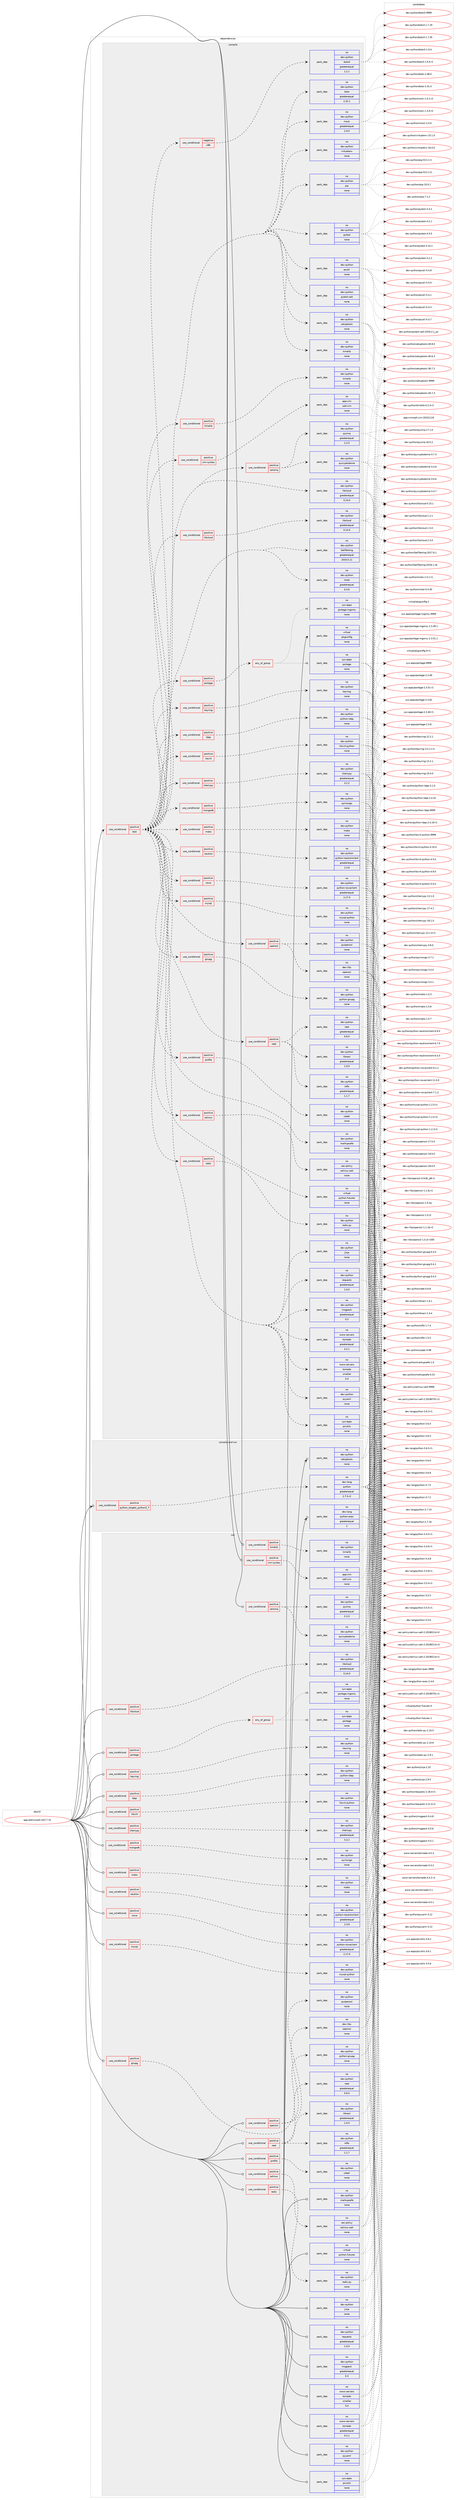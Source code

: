 digraph prolog {

# *************
# Graph options
# *************

newrank=true;
concentrate=true;
compound=true;
graph [rankdir=LR,fontname=Helvetica,fontsize=10,ranksep=1.5];#, ranksep=2.5, nodesep=0.2];
edge  [arrowhead=vee];
node  [fontname=Helvetica,fontsize=10];

# **********
# The ebuild
# **********

subgraph cluster_leftcol {
color=gray;
rank=same;
label=<<i>ebuild</i>>;
id [label="app-admin/salt-2017.7.8", color=red, width=4, href="../app-admin/salt-2017.7.8.svg"];
}

# ****************
# The dependencies
# ****************

subgraph cluster_midcol {
color=gray;
label=<<i>dependencies</i>>;
subgraph cluster_compile {
fillcolor="#eeeeee";
style=filled;
label=<<i>compile</i>>;
subgraph cond345839 {
dependency1268929 [label=<<TABLE BORDER="0" CELLBORDER="1" CELLSPACING="0" CELLPADDING="4"><TR><TD ROWSPAN="3" CELLPADDING="10">use_conditional</TD></TR><TR><TD>positive</TD></TR><TR><TD>test</TD></TR></TABLE>>, shape=none, color=red];
subgraph pack903420 {
dependency1268930 [label=<<TABLE BORDER="0" CELLBORDER="1" CELLSPACING="0" CELLPADDING="4" WIDTH="220"><TR><TD ROWSPAN="6" CELLPADDING="30">pack_dep</TD></TR><TR><TD WIDTH="110">no</TD></TR><TR><TD>dev-python</TD></TR><TR><TD>pytest-salt</TD></TR><TR><TD>none</TD></TR><TR><TD></TD></TR></TABLE>>, shape=none, color=blue];
}
dependency1268929:e -> dependency1268930:w [weight=20,style="dashed",arrowhead="vee"];
subgraph pack903421 {
dependency1268931 [label=<<TABLE BORDER="0" CELLBORDER="1" CELLSPACING="0" CELLPADDING="4" WIDTH="220"><TR><TD ROWSPAN="6" CELLPADDING="30">pack_dep</TD></TR><TR><TD WIDTH="110">no</TD></TR><TR><TD>dev-python</TD></TR><TR><TD>psutil</TD></TR><TR><TD>none</TD></TR><TR><TD></TD></TR></TABLE>>, shape=none, color=blue];
}
dependency1268929:e -> dependency1268931:w [weight=20,style="dashed",arrowhead="vee"];
subgraph pack903422 {
dependency1268932 [label=<<TABLE BORDER="0" CELLBORDER="1" CELLSPACING="0" CELLPADDING="4" WIDTH="220"><TR><TD ROWSPAN="6" CELLPADDING="30">pack_dep</TD></TR><TR><TD WIDTH="110">no</TD></TR><TR><TD>dev-python</TD></TR><TR><TD>pytest</TD></TR><TR><TD>none</TD></TR><TR><TD></TD></TR></TABLE>>, shape=none, color=blue];
}
dependency1268929:e -> dependency1268932:w [weight=20,style="dashed",arrowhead="vee"];
subgraph pack903423 {
dependency1268933 [label=<<TABLE BORDER="0" CELLBORDER="1" CELLSPACING="0" CELLPADDING="4" WIDTH="220"><TR><TD ROWSPAN="6" CELLPADDING="30">pack_dep</TD></TR><TR><TD WIDTH="110">no</TD></TR><TR><TD>dev-python</TD></TR><TR><TD>pip</TD></TR><TR><TD>none</TD></TR><TR><TD></TD></TR></TABLE>>, shape=none, color=blue];
}
dependency1268929:e -> dependency1268933:w [weight=20,style="dashed",arrowhead="vee"];
subgraph pack903424 {
dependency1268934 [label=<<TABLE BORDER="0" CELLBORDER="1" CELLSPACING="0" CELLPADDING="4" WIDTH="220"><TR><TD ROWSPAN="6" CELLPADDING="30">pack_dep</TD></TR><TR><TD WIDTH="110">no</TD></TR><TR><TD>dev-python</TD></TR><TR><TD>virtualenv</TD></TR><TR><TD>none</TD></TR><TR><TD></TD></TR></TABLE>>, shape=none, color=blue];
}
dependency1268929:e -> dependency1268934:w [weight=20,style="dashed",arrowhead="vee"];
subgraph pack903425 {
dependency1268935 [label=<<TABLE BORDER="0" CELLBORDER="1" CELLSPACING="0" CELLPADDING="4" WIDTH="220"><TR><TD ROWSPAN="6" CELLPADDING="30">pack_dep</TD></TR><TR><TD WIDTH="110">no</TD></TR><TR><TD>dev-python</TD></TR><TR><TD>mock</TD></TR><TR><TD>greaterequal</TD></TR><TR><TD>2.0.0</TD></TR></TABLE>>, shape=none, color=blue];
}
dependency1268929:e -> dependency1268935:w [weight=20,style="dashed",arrowhead="vee"];
subgraph pack903426 {
dependency1268936 [label=<<TABLE BORDER="0" CELLBORDER="1" CELLSPACING="0" CELLPADDING="4" WIDTH="220"><TR><TD ROWSPAN="6" CELLPADDING="30">pack_dep</TD></TR><TR><TD WIDTH="110">no</TD></TR><TR><TD>dev-python</TD></TR><TR><TD>timelib</TD></TR><TR><TD>none</TD></TR><TR><TD></TD></TR></TABLE>>, shape=none, color=blue];
}
dependency1268929:e -> dependency1268936:w [weight=20,style="dashed",arrowhead="vee"];
subgraph pack903427 {
dependency1268937 [label=<<TABLE BORDER="0" CELLBORDER="1" CELLSPACING="0" CELLPADDING="4" WIDTH="220"><TR><TD ROWSPAN="6" CELLPADDING="30">pack_dep</TD></TR><TR><TD WIDTH="110">no</TD></TR><TR><TD>dev-python</TD></TR><TR><TD>boto</TD></TR><TR><TD>greaterequal</TD></TR><TR><TD>2.32.1</TD></TR></TABLE>>, shape=none, color=blue];
}
dependency1268929:e -> dependency1268937:w [weight=20,style="dashed",arrowhead="vee"];
subgraph cond345840 {
dependency1268938 [label=<<TABLE BORDER="0" CELLBORDER="1" CELLSPACING="0" CELLPADDING="4"><TR><TD ROWSPAN="3" CELLPADDING="10">use_conditional</TD></TR><TR><TD>negative</TD></TR><TR><TD>x86</TD></TR></TABLE>>, shape=none, color=red];
subgraph pack903428 {
dependency1268939 [label=<<TABLE BORDER="0" CELLBORDER="1" CELLSPACING="0" CELLPADDING="4" WIDTH="220"><TR><TD ROWSPAN="6" CELLPADDING="30">pack_dep</TD></TR><TR><TD WIDTH="110">no</TD></TR><TR><TD>dev-python</TD></TR><TR><TD>boto3</TD></TR><TR><TD>greaterequal</TD></TR><TR><TD>1.2.1</TD></TR></TABLE>>, shape=none, color=blue];
}
dependency1268938:e -> dependency1268939:w [weight=20,style="dashed",arrowhead="vee"];
}
dependency1268929:e -> dependency1268938:w [weight=20,style="dashed",arrowhead="vee"];
subgraph pack903429 {
dependency1268940 [label=<<TABLE BORDER="0" CELLBORDER="1" CELLSPACING="0" CELLPADDING="4" WIDTH="220"><TR><TD ROWSPAN="6" CELLPADDING="30">pack_dep</TD></TR><TR><TD WIDTH="110">no</TD></TR><TR><TD>dev-python</TD></TR><TR><TD>moto</TD></TR><TR><TD>greaterequal</TD></TR><TR><TD>0.3.6</TD></TR></TABLE>>, shape=none, color=blue];
}
dependency1268929:e -> dependency1268940:w [weight=20,style="dashed",arrowhead="vee"];
subgraph pack903430 {
dependency1268941 [label=<<TABLE BORDER="0" CELLBORDER="1" CELLSPACING="0" CELLPADDING="4" WIDTH="220"><TR><TD ROWSPAN="6" CELLPADDING="30">pack_dep</TD></TR><TR><TD WIDTH="110">no</TD></TR><TR><TD>dev-python</TD></TR><TR><TD>SaltTesting</TD></TR><TR><TD>greaterequal</TD></TR><TR><TD>2016.5.11</TD></TR></TABLE>>, shape=none, color=blue];
}
dependency1268929:e -> dependency1268941:w [weight=20,style="dashed",arrowhead="vee"];
subgraph pack903431 {
dependency1268942 [label=<<TABLE BORDER="0" CELLBORDER="1" CELLSPACING="0" CELLPADDING="4" WIDTH="220"><TR><TD ROWSPAN="6" CELLPADDING="30">pack_dep</TD></TR><TR><TD WIDTH="110">no</TD></TR><TR><TD>dev-python</TD></TR><TR><TD>libcloud</TD></TR><TR><TD>greaterequal</TD></TR><TR><TD>0.14.0</TD></TR></TABLE>>, shape=none, color=blue];
}
dependency1268929:e -> dependency1268942:w [weight=20,style="dashed",arrowhead="vee"];
subgraph pack903432 {
dependency1268943 [label=<<TABLE BORDER="0" CELLBORDER="1" CELLSPACING="0" CELLPADDING="4" WIDTH="220"><TR><TD ROWSPAN="6" CELLPADDING="30">pack_dep</TD></TR><TR><TD WIDTH="110">no</TD></TR><TR><TD>sys-apps</TD></TR><TR><TD>pciutils</TD></TR><TR><TD>none</TD></TR><TR><TD></TD></TR></TABLE>>, shape=none, color=blue];
}
dependency1268929:e -> dependency1268943:w [weight=20,style="dashed",arrowhead="vee"];
subgraph pack903433 {
dependency1268944 [label=<<TABLE BORDER="0" CELLBORDER="1" CELLSPACING="0" CELLPADDING="4" WIDTH="220"><TR><TD ROWSPAN="6" CELLPADDING="30">pack_dep</TD></TR><TR><TD WIDTH="110">no</TD></TR><TR><TD>dev-python</TD></TR><TR><TD>jinja</TD></TR><TR><TD>none</TD></TR><TR><TD></TD></TR></TABLE>>, shape=none, color=blue];
}
dependency1268929:e -> dependency1268944:w [weight=20,style="dashed",arrowhead="vee"];
subgraph pack903434 {
dependency1268945 [label=<<TABLE BORDER="0" CELLBORDER="1" CELLSPACING="0" CELLPADDING="4" WIDTH="220"><TR><TD ROWSPAN="6" CELLPADDING="30">pack_dep</TD></TR><TR><TD WIDTH="110">no</TD></TR><TR><TD>dev-python</TD></TR><TR><TD>msgpack</TD></TR><TR><TD>greaterequal</TD></TR><TR><TD>0.3</TD></TR></TABLE>>, shape=none, color=blue];
}
dependency1268929:e -> dependency1268945:w [weight=20,style="dashed",arrowhead="vee"];
subgraph pack903435 {
dependency1268946 [label=<<TABLE BORDER="0" CELLBORDER="1" CELLSPACING="0" CELLPADDING="4" WIDTH="220"><TR><TD ROWSPAN="6" CELLPADDING="30">pack_dep</TD></TR><TR><TD WIDTH="110">no</TD></TR><TR><TD>dev-python</TD></TR><TR><TD>pyyaml</TD></TR><TR><TD>none</TD></TR><TR><TD></TD></TR></TABLE>>, shape=none, color=blue];
}
dependency1268929:e -> dependency1268946:w [weight=20,style="dashed",arrowhead="vee"];
subgraph pack903436 {
dependency1268947 [label=<<TABLE BORDER="0" CELLBORDER="1" CELLSPACING="0" CELLPADDING="4" WIDTH="220"><TR><TD ROWSPAN="6" CELLPADDING="30">pack_dep</TD></TR><TR><TD WIDTH="110">no</TD></TR><TR><TD>dev-python</TD></TR><TR><TD>markupsafe</TD></TR><TR><TD>none</TD></TR><TR><TD></TD></TR></TABLE>>, shape=none, color=blue];
}
dependency1268929:e -> dependency1268947:w [weight=20,style="dashed",arrowhead="vee"];
subgraph pack903437 {
dependency1268948 [label=<<TABLE BORDER="0" CELLBORDER="1" CELLSPACING="0" CELLPADDING="4" WIDTH="220"><TR><TD ROWSPAN="6" CELLPADDING="30">pack_dep</TD></TR><TR><TD WIDTH="110">no</TD></TR><TR><TD>dev-python</TD></TR><TR><TD>requests</TD></TR><TR><TD>greaterequal</TD></TR><TR><TD>1.0.0</TD></TR></TABLE>>, shape=none, color=blue];
}
dependency1268929:e -> dependency1268948:w [weight=20,style="dashed",arrowhead="vee"];
subgraph pack903438 {
dependency1268949 [label=<<TABLE BORDER="0" CELLBORDER="1" CELLSPACING="0" CELLPADDING="4" WIDTH="220"><TR><TD ROWSPAN="6" CELLPADDING="30">pack_dep</TD></TR><TR><TD WIDTH="110">no</TD></TR><TR><TD>dev-python</TD></TR><TR><TD>setuptools</TD></TR><TR><TD>none</TD></TR><TR><TD></TD></TR></TABLE>>, shape=none, color=blue];
}
dependency1268929:e -> dependency1268949:w [weight=20,style="dashed",arrowhead="vee"];
subgraph pack903439 {
dependency1268950 [label=<<TABLE BORDER="0" CELLBORDER="1" CELLSPACING="0" CELLPADDING="4" WIDTH="220"><TR><TD ROWSPAN="6" CELLPADDING="30">pack_dep</TD></TR><TR><TD WIDTH="110">no</TD></TR><TR><TD>www-servers</TD></TR><TR><TD>tornado</TD></TR><TR><TD>greaterequal</TD></TR><TR><TD>4.2.1</TD></TR></TABLE>>, shape=none, color=blue];
}
dependency1268929:e -> dependency1268950:w [weight=20,style="dashed",arrowhead="vee"];
subgraph pack903440 {
dependency1268951 [label=<<TABLE BORDER="0" CELLBORDER="1" CELLSPACING="0" CELLPADDING="4" WIDTH="220"><TR><TD ROWSPAN="6" CELLPADDING="30">pack_dep</TD></TR><TR><TD WIDTH="110">no</TD></TR><TR><TD>www-servers</TD></TR><TR><TD>tornado</TD></TR><TR><TD>smaller</TD></TR><TR><TD>5.0</TD></TR></TABLE>>, shape=none, color=blue];
}
dependency1268929:e -> dependency1268951:w [weight=20,style="dashed",arrowhead="vee"];
subgraph pack903441 {
dependency1268952 [label=<<TABLE BORDER="0" CELLBORDER="1" CELLSPACING="0" CELLPADDING="4" WIDTH="220"><TR><TD ROWSPAN="6" CELLPADDING="30">pack_dep</TD></TR><TR><TD WIDTH="110">no</TD></TR><TR><TD>virtual</TD></TR><TR><TD>python-futures</TD></TR><TR><TD>none</TD></TR><TR><TD></TD></TR></TABLE>>, shape=none, color=blue];
}
dependency1268929:e -> dependency1268952:w [weight=20,style="dashed",arrowhead="vee"];
subgraph cond345841 {
dependency1268953 [label=<<TABLE BORDER="0" CELLBORDER="1" CELLSPACING="0" CELLPADDING="4"><TR><TD ROWSPAN="3" CELLPADDING="10">use_conditional</TD></TR><TR><TD>positive</TD></TR><TR><TD>libcloud</TD></TR></TABLE>>, shape=none, color=red];
subgraph pack903442 {
dependency1268954 [label=<<TABLE BORDER="0" CELLBORDER="1" CELLSPACING="0" CELLPADDING="4" WIDTH="220"><TR><TD ROWSPAN="6" CELLPADDING="30">pack_dep</TD></TR><TR><TD WIDTH="110">no</TD></TR><TR><TD>dev-python</TD></TR><TR><TD>libcloud</TD></TR><TR><TD>greaterequal</TD></TR><TR><TD>0.14.0</TD></TR></TABLE>>, shape=none, color=blue];
}
dependency1268953:e -> dependency1268954:w [weight=20,style="dashed",arrowhead="vee"];
}
dependency1268929:e -> dependency1268953:w [weight=20,style="dashed",arrowhead="vee"];
subgraph cond345842 {
dependency1268955 [label=<<TABLE BORDER="0" CELLBORDER="1" CELLSPACING="0" CELLPADDING="4"><TR><TD ROWSPAN="3" CELLPADDING="10">use_conditional</TD></TR><TR><TD>positive</TD></TR><TR><TD>mako</TD></TR></TABLE>>, shape=none, color=red];
subgraph pack903443 {
dependency1268956 [label=<<TABLE BORDER="0" CELLBORDER="1" CELLSPACING="0" CELLPADDING="4" WIDTH="220"><TR><TD ROWSPAN="6" CELLPADDING="30">pack_dep</TD></TR><TR><TD WIDTH="110">no</TD></TR><TR><TD>dev-python</TD></TR><TR><TD>mako</TD></TR><TR><TD>none</TD></TR><TR><TD></TD></TR></TABLE>>, shape=none, color=blue];
}
dependency1268955:e -> dependency1268956:w [weight=20,style="dashed",arrowhead="vee"];
}
dependency1268929:e -> dependency1268955:w [weight=20,style="dashed",arrowhead="vee"];
subgraph cond345843 {
dependency1268957 [label=<<TABLE BORDER="0" CELLBORDER="1" CELLSPACING="0" CELLPADDING="4"><TR><TD ROWSPAN="3" CELLPADDING="10">use_conditional</TD></TR><TR><TD>positive</TD></TR><TR><TD>ldap</TD></TR></TABLE>>, shape=none, color=red];
subgraph pack903444 {
dependency1268958 [label=<<TABLE BORDER="0" CELLBORDER="1" CELLSPACING="0" CELLPADDING="4" WIDTH="220"><TR><TD ROWSPAN="6" CELLPADDING="30">pack_dep</TD></TR><TR><TD WIDTH="110">no</TD></TR><TR><TD>dev-python</TD></TR><TR><TD>python-ldap</TD></TR><TR><TD>none</TD></TR><TR><TD></TD></TR></TABLE>>, shape=none, color=blue];
}
dependency1268957:e -> dependency1268958:w [weight=20,style="dashed",arrowhead="vee"];
}
dependency1268929:e -> dependency1268957:w [weight=20,style="dashed",arrowhead="vee"];
subgraph cond345844 {
dependency1268959 [label=<<TABLE BORDER="0" CELLBORDER="1" CELLSPACING="0" CELLPADDING="4"><TR><TD ROWSPAN="3" CELLPADDING="10">use_conditional</TD></TR><TR><TD>positive</TD></TR><TR><TD>libvirt</TD></TR></TABLE>>, shape=none, color=red];
subgraph pack903445 {
dependency1268960 [label=<<TABLE BORDER="0" CELLBORDER="1" CELLSPACING="0" CELLPADDING="4" WIDTH="220"><TR><TD ROWSPAN="6" CELLPADDING="30">pack_dep</TD></TR><TR><TD WIDTH="110">no</TD></TR><TR><TD>dev-python</TD></TR><TR><TD>libvirt-python</TD></TR><TR><TD>none</TD></TR><TR><TD></TD></TR></TABLE>>, shape=none, color=blue];
}
dependency1268959:e -> dependency1268960:w [weight=20,style="dashed",arrowhead="vee"];
}
dependency1268929:e -> dependency1268959:w [weight=20,style="dashed",arrowhead="vee"];
subgraph cond345845 {
dependency1268961 [label=<<TABLE BORDER="0" CELLBORDER="1" CELLSPACING="0" CELLPADDING="4"><TR><TD ROWSPAN="3" CELLPADDING="10">use_conditional</TD></TR><TR><TD>positive</TD></TR><TR><TD>openssl</TD></TR></TABLE>>, shape=none, color=red];
subgraph pack903446 {
dependency1268962 [label=<<TABLE BORDER="0" CELLBORDER="1" CELLSPACING="0" CELLPADDING="4" WIDTH="220"><TR><TD ROWSPAN="6" CELLPADDING="30">pack_dep</TD></TR><TR><TD WIDTH="110">no</TD></TR><TR><TD>dev-libs</TD></TR><TR><TD>openssl</TD></TR><TR><TD>none</TD></TR><TR><TD></TD></TR></TABLE>>, shape=none, color=blue];
}
dependency1268961:e -> dependency1268962:w [weight=20,style="dashed",arrowhead="vee"];
subgraph pack903447 {
dependency1268963 [label=<<TABLE BORDER="0" CELLBORDER="1" CELLSPACING="0" CELLPADDING="4" WIDTH="220"><TR><TD ROWSPAN="6" CELLPADDING="30">pack_dep</TD></TR><TR><TD WIDTH="110">no</TD></TR><TR><TD>dev-python</TD></TR><TR><TD>pyopenssl</TD></TR><TR><TD>none</TD></TR><TR><TD></TD></TR></TABLE>>, shape=none, color=blue];
}
dependency1268961:e -> dependency1268963:w [weight=20,style="dashed",arrowhead="vee"];
}
dependency1268929:e -> dependency1268961:w [weight=20,style="dashed",arrowhead="vee"];
subgraph cond345846 {
dependency1268964 [label=<<TABLE BORDER="0" CELLBORDER="1" CELLSPACING="0" CELLPADDING="4"><TR><TD ROWSPAN="3" CELLPADDING="10">use_conditional</TD></TR><TR><TD>positive</TD></TR><TR><TD>raet</TD></TR></TABLE>>, shape=none, color=red];
subgraph pack903448 {
dependency1268965 [label=<<TABLE BORDER="0" CELLBORDER="1" CELLSPACING="0" CELLPADDING="4" WIDTH="220"><TR><TD ROWSPAN="6" CELLPADDING="30">pack_dep</TD></TR><TR><TD WIDTH="110">no</TD></TR><TR><TD>dev-python</TD></TR><TR><TD>libnacl</TD></TR><TR><TD>greaterequal</TD></TR><TR><TD>1.0.0</TD></TR></TABLE>>, shape=none, color=blue];
}
dependency1268964:e -> dependency1268965:w [weight=20,style="dashed",arrowhead="vee"];
subgraph pack903449 {
dependency1268966 [label=<<TABLE BORDER="0" CELLBORDER="1" CELLSPACING="0" CELLPADDING="4" WIDTH="220"><TR><TD ROWSPAN="6" CELLPADDING="30">pack_dep</TD></TR><TR><TD WIDTH="110">no</TD></TR><TR><TD>dev-python</TD></TR><TR><TD>ioflo</TD></TR><TR><TD>greaterequal</TD></TR><TR><TD>1.1.7</TD></TR></TABLE>>, shape=none, color=blue];
}
dependency1268964:e -> dependency1268966:w [weight=20,style="dashed",arrowhead="vee"];
subgraph pack903450 {
dependency1268967 [label=<<TABLE BORDER="0" CELLBORDER="1" CELLSPACING="0" CELLPADDING="4" WIDTH="220"><TR><TD ROWSPAN="6" CELLPADDING="30">pack_dep</TD></TR><TR><TD WIDTH="110">no</TD></TR><TR><TD>dev-python</TD></TR><TR><TD>raet</TD></TR><TR><TD>greaterequal</TD></TR><TR><TD>0.6.0</TD></TR></TABLE>>, shape=none, color=blue];
}
dependency1268964:e -> dependency1268967:w [weight=20,style="dashed",arrowhead="vee"];
}
dependency1268929:e -> dependency1268964:w [weight=20,style="dashed",arrowhead="vee"];
subgraph cond345847 {
dependency1268968 [label=<<TABLE BORDER="0" CELLBORDER="1" CELLSPACING="0" CELLPADDING="4"><TR><TD ROWSPAN="3" CELLPADDING="10">use_conditional</TD></TR><TR><TD>positive</TD></TR><TR><TD>zeromq</TD></TR></TABLE>>, shape=none, color=red];
subgraph pack903451 {
dependency1268969 [label=<<TABLE BORDER="0" CELLBORDER="1" CELLSPACING="0" CELLPADDING="4" WIDTH="220"><TR><TD ROWSPAN="6" CELLPADDING="30">pack_dep</TD></TR><TR><TD WIDTH="110">no</TD></TR><TR><TD>dev-python</TD></TR><TR><TD>pyzmq</TD></TR><TR><TD>greaterequal</TD></TR><TR><TD>2.2.0</TD></TR></TABLE>>, shape=none, color=blue];
}
dependency1268968:e -> dependency1268969:w [weight=20,style="dashed",arrowhead="vee"];
subgraph pack903452 {
dependency1268970 [label=<<TABLE BORDER="0" CELLBORDER="1" CELLSPACING="0" CELLPADDING="4" WIDTH="220"><TR><TD ROWSPAN="6" CELLPADDING="30">pack_dep</TD></TR><TR><TD WIDTH="110">no</TD></TR><TR><TD>dev-python</TD></TR><TR><TD>pycryptodome</TD></TR><TR><TD>none</TD></TR><TR><TD></TD></TR></TABLE>>, shape=none, color=blue];
}
dependency1268968:e -> dependency1268970:w [weight=20,style="dashed",arrowhead="vee"];
}
dependency1268929:e -> dependency1268968:w [weight=20,style="dashed",arrowhead="vee"];
subgraph cond345848 {
dependency1268971 [label=<<TABLE BORDER="0" CELLBORDER="1" CELLSPACING="0" CELLPADDING="4"><TR><TD ROWSPAN="3" CELLPADDING="10">use_conditional</TD></TR><TR><TD>positive</TD></TR><TR><TD>cherrypy</TD></TR></TABLE>>, shape=none, color=red];
subgraph pack903453 {
dependency1268972 [label=<<TABLE BORDER="0" CELLBORDER="1" CELLSPACING="0" CELLPADDING="4" WIDTH="220"><TR><TD ROWSPAN="6" CELLPADDING="30">pack_dep</TD></TR><TR><TD WIDTH="110">no</TD></TR><TR><TD>dev-python</TD></TR><TR><TD>cherrypy</TD></TR><TR><TD>greaterequal</TD></TR><TR><TD>3.2.2</TD></TR></TABLE>>, shape=none, color=blue];
}
dependency1268971:e -> dependency1268972:w [weight=20,style="dashed",arrowhead="vee"];
}
dependency1268929:e -> dependency1268971:w [weight=20,style="dashed",arrowhead="vee"];
subgraph cond345849 {
dependency1268973 [label=<<TABLE BORDER="0" CELLBORDER="1" CELLSPACING="0" CELLPADDING="4"><TR><TD ROWSPAN="3" CELLPADDING="10">use_conditional</TD></TR><TR><TD>positive</TD></TR><TR><TD>mongodb</TD></TR></TABLE>>, shape=none, color=red];
subgraph pack903454 {
dependency1268974 [label=<<TABLE BORDER="0" CELLBORDER="1" CELLSPACING="0" CELLPADDING="4" WIDTH="220"><TR><TD ROWSPAN="6" CELLPADDING="30">pack_dep</TD></TR><TR><TD WIDTH="110">no</TD></TR><TR><TD>dev-python</TD></TR><TR><TD>pymongo</TD></TR><TR><TD>none</TD></TR><TR><TD></TD></TR></TABLE>>, shape=none, color=blue];
}
dependency1268973:e -> dependency1268974:w [weight=20,style="dashed",arrowhead="vee"];
}
dependency1268929:e -> dependency1268973:w [weight=20,style="dashed",arrowhead="vee"];
subgraph cond345850 {
dependency1268975 [label=<<TABLE BORDER="0" CELLBORDER="1" CELLSPACING="0" CELLPADDING="4"><TR><TD ROWSPAN="3" CELLPADDING="10">use_conditional</TD></TR><TR><TD>positive</TD></TR><TR><TD>portage</TD></TR></TABLE>>, shape=none, color=red];
subgraph any19149 {
dependency1268976 [label=<<TABLE BORDER="0" CELLBORDER="1" CELLSPACING="0" CELLPADDING="4"><TR><TD CELLPADDING="10">any_of_group</TD></TR></TABLE>>, shape=none, color=red];subgraph pack903455 {
dependency1268977 [label=<<TABLE BORDER="0" CELLBORDER="1" CELLSPACING="0" CELLPADDING="4" WIDTH="220"><TR><TD ROWSPAN="6" CELLPADDING="30">pack_dep</TD></TR><TR><TD WIDTH="110">no</TD></TR><TR><TD>sys-apps</TD></TR><TR><TD>portage</TD></TR><TR><TD>none</TD></TR><TR><TD></TD></TR></TABLE>>, shape=none, color=blue];
}
dependency1268976:e -> dependency1268977:w [weight=20,style="dotted",arrowhead="oinv"];
subgraph pack903456 {
dependency1268978 [label=<<TABLE BORDER="0" CELLBORDER="1" CELLSPACING="0" CELLPADDING="4" WIDTH="220"><TR><TD ROWSPAN="6" CELLPADDING="30">pack_dep</TD></TR><TR><TD WIDTH="110">no</TD></TR><TR><TD>sys-apps</TD></TR><TR><TD>portage-mgorny</TD></TR><TR><TD>none</TD></TR><TR><TD></TD></TR></TABLE>>, shape=none, color=blue];
}
dependency1268976:e -> dependency1268978:w [weight=20,style="dotted",arrowhead="oinv"];
}
dependency1268975:e -> dependency1268976:w [weight=20,style="dashed",arrowhead="vee"];
}
dependency1268929:e -> dependency1268975:w [weight=20,style="dashed",arrowhead="vee"];
subgraph cond345851 {
dependency1268979 [label=<<TABLE BORDER="0" CELLBORDER="1" CELLSPACING="0" CELLPADDING="4"><TR><TD ROWSPAN="3" CELLPADDING="10">use_conditional</TD></TR><TR><TD>positive</TD></TR><TR><TD>keyring</TD></TR></TABLE>>, shape=none, color=red];
subgraph pack903457 {
dependency1268980 [label=<<TABLE BORDER="0" CELLBORDER="1" CELLSPACING="0" CELLPADDING="4" WIDTH="220"><TR><TD ROWSPAN="6" CELLPADDING="30">pack_dep</TD></TR><TR><TD WIDTH="110">no</TD></TR><TR><TD>dev-python</TD></TR><TR><TD>keyring</TD></TR><TR><TD>none</TD></TR><TR><TD></TD></TR></TABLE>>, shape=none, color=blue];
}
dependency1268979:e -> dependency1268980:w [weight=20,style="dashed",arrowhead="vee"];
}
dependency1268929:e -> dependency1268979:w [weight=20,style="dashed",arrowhead="vee"];
subgraph cond345852 {
dependency1268981 [label=<<TABLE BORDER="0" CELLBORDER="1" CELLSPACING="0" CELLPADDING="4"><TR><TD ROWSPAN="3" CELLPADDING="10">use_conditional</TD></TR><TR><TD>positive</TD></TR><TR><TD>mysql</TD></TR></TABLE>>, shape=none, color=red];
subgraph pack903458 {
dependency1268982 [label=<<TABLE BORDER="0" CELLBORDER="1" CELLSPACING="0" CELLPADDING="4" WIDTH="220"><TR><TD ROWSPAN="6" CELLPADDING="30">pack_dep</TD></TR><TR><TD WIDTH="110">no</TD></TR><TR><TD>dev-python</TD></TR><TR><TD>mysql-python</TD></TR><TR><TD>none</TD></TR><TR><TD></TD></TR></TABLE>>, shape=none, color=blue];
}
dependency1268981:e -> dependency1268982:w [weight=20,style="dashed",arrowhead="vee"];
}
dependency1268929:e -> dependency1268981:w [weight=20,style="dashed",arrowhead="vee"];
subgraph cond345853 {
dependency1268983 [label=<<TABLE BORDER="0" CELLBORDER="1" CELLSPACING="0" CELLPADDING="4"><TR><TD ROWSPAN="3" CELLPADDING="10">use_conditional</TD></TR><TR><TD>positive</TD></TR><TR><TD>redis</TD></TR></TABLE>>, shape=none, color=red];
subgraph pack903459 {
dependency1268984 [label=<<TABLE BORDER="0" CELLBORDER="1" CELLSPACING="0" CELLPADDING="4" WIDTH="220"><TR><TD ROWSPAN="6" CELLPADDING="30">pack_dep</TD></TR><TR><TD WIDTH="110">no</TD></TR><TR><TD>dev-python</TD></TR><TR><TD>redis-py</TD></TR><TR><TD>none</TD></TR><TR><TD></TD></TR></TABLE>>, shape=none, color=blue];
}
dependency1268983:e -> dependency1268984:w [weight=20,style="dashed",arrowhead="vee"];
}
dependency1268929:e -> dependency1268983:w [weight=20,style="dashed",arrowhead="vee"];
subgraph cond345854 {
dependency1268985 [label=<<TABLE BORDER="0" CELLBORDER="1" CELLSPACING="0" CELLPADDING="4"><TR><TD ROWSPAN="3" CELLPADDING="10">use_conditional</TD></TR><TR><TD>positive</TD></TR><TR><TD>selinux</TD></TR></TABLE>>, shape=none, color=red];
subgraph pack903460 {
dependency1268986 [label=<<TABLE BORDER="0" CELLBORDER="1" CELLSPACING="0" CELLPADDING="4" WIDTH="220"><TR><TD ROWSPAN="6" CELLPADDING="30">pack_dep</TD></TR><TR><TD WIDTH="110">no</TD></TR><TR><TD>sec-policy</TD></TR><TR><TD>selinux-salt</TD></TR><TR><TD>none</TD></TR><TR><TD></TD></TR></TABLE>>, shape=none, color=blue];
}
dependency1268985:e -> dependency1268986:w [weight=20,style="dashed",arrowhead="vee"];
}
dependency1268929:e -> dependency1268985:w [weight=20,style="dashed",arrowhead="vee"];
subgraph cond345855 {
dependency1268987 [label=<<TABLE BORDER="0" CELLBORDER="1" CELLSPACING="0" CELLPADDING="4"><TR><TD ROWSPAN="3" CELLPADDING="10">use_conditional</TD></TR><TR><TD>positive</TD></TR><TR><TD>timelib</TD></TR></TABLE>>, shape=none, color=red];
subgraph pack903461 {
dependency1268988 [label=<<TABLE BORDER="0" CELLBORDER="1" CELLSPACING="0" CELLPADDING="4" WIDTH="220"><TR><TD ROWSPAN="6" CELLPADDING="30">pack_dep</TD></TR><TR><TD WIDTH="110">no</TD></TR><TR><TD>dev-python</TD></TR><TR><TD>timelib</TD></TR><TR><TD>none</TD></TR><TR><TD></TD></TR></TABLE>>, shape=none, color=blue];
}
dependency1268987:e -> dependency1268988:w [weight=20,style="dashed",arrowhead="vee"];
}
dependency1268929:e -> dependency1268987:w [weight=20,style="dashed",arrowhead="vee"];
subgraph cond345856 {
dependency1268989 [label=<<TABLE BORDER="0" CELLBORDER="1" CELLSPACING="0" CELLPADDING="4"><TR><TD ROWSPAN="3" CELLPADDING="10">use_conditional</TD></TR><TR><TD>positive</TD></TR><TR><TD>nova</TD></TR></TABLE>>, shape=none, color=red];
subgraph pack903462 {
dependency1268990 [label=<<TABLE BORDER="0" CELLBORDER="1" CELLSPACING="0" CELLPADDING="4" WIDTH="220"><TR><TD ROWSPAN="6" CELLPADDING="30">pack_dep</TD></TR><TR><TD WIDTH="110">no</TD></TR><TR><TD>dev-python</TD></TR><TR><TD>python-novaclient</TD></TR><TR><TD>greaterequal</TD></TR><TR><TD>2.17.0</TD></TR></TABLE>>, shape=none, color=blue];
}
dependency1268989:e -> dependency1268990:w [weight=20,style="dashed",arrowhead="vee"];
}
dependency1268929:e -> dependency1268989:w [weight=20,style="dashed",arrowhead="vee"];
subgraph cond345857 {
dependency1268991 [label=<<TABLE BORDER="0" CELLBORDER="1" CELLSPACING="0" CELLPADDING="4"><TR><TD ROWSPAN="3" CELLPADDING="10">use_conditional</TD></TR><TR><TD>positive</TD></TR><TR><TD>neutron</TD></TR></TABLE>>, shape=none, color=red];
subgraph pack903463 {
dependency1268992 [label=<<TABLE BORDER="0" CELLBORDER="1" CELLSPACING="0" CELLPADDING="4" WIDTH="220"><TR><TD ROWSPAN="6" CELLPADDING="30">pack_dep</TD></TR><TR><TD WIDTH="110">no</TD></TR><TR><TD>dev-python</TD></TR><TR><TD>python-neutronclient</TD></TR><TR><TD>greaterequal</TD></TR><TR><TD>2.3.6</TD></TR></TABLE>>, shape=none, color=blue];
}
dependency1268991:e -> dependency1268992:w [weight=20,style="dashed",arrowhead="vee"];
}
dependency1268929:e -> dependency1268991:w [weight=20,style="dashed",arrowhead="vee"];
subgraph cond345858 {
dependency1268993 [label=<<TABLE BORDER="0" CELLBORDER="1" CELLSPACING="0" CELLPADDING="4"><TR><TD ROWSPAN="3" CELLPADDING="10">use_conditional</TD></TR><TR><TD>positive</TD></TR><TR><TD>gnupg</TD></TR></TABLE>>, shape=none, color=red];
subgraph pack903464 {
dependency1268994 [label=<<TABLE BORDER="0" CELLBORDER="1" CELLSPACING="0" CELLPADDING="4" WIDTH="220"><TR><TD ROWSPAN="6" CELLPADDING="30">pack_dep</TD></TR><TR><TD WIDTH="110">no</TD></TR><TR><TD>dev-python</TD></TR><TR><TD>python-gnupg</TD></TR><TR><TD>none</TD></TR><TR><TD></TD></TR></TABLE>>, shape=none, color=blue];
}
dependency1268993:e -> dependency1268994:w [weight=20,style="dashed",arrowhead="vee"];
}
dependency1268929:e -> dependency1268993:w [weight=20,style="dashed",arrowhead="vee"];
subgraph cond345859 {
dependency1268995 [label=<<TABLE BORDER="0" CELLBORDER="1" CELLSPACING="0" CELLPADDING="4"><TR><TD ROWSPAN="3" CELLPADDING="10">use_conditional</TD></TR><TR><TD>positive</TD></TR><TR><TD>profile</TD></TR></TABLE>>, shape=none, color=red];
subgraph pack903465 {
dependency1268996 [label=<<TABLE BORDER="0" CELLBORDER="1" CELLSPACING="0" CELLPADDING="4" WIDTH="220"><TR><TD ROWSPAN="6" CELLPADDING="30">pack_dep</TD></TR><TR><TD WIDTH="110">no</TD></TR><TR><TD>dev-python</TD></TR><TR><TD>yappi</TD></TR><TR><TD>none</TD></TR><TR><TD></TD></TR></TABLE>>, shape=none, color=blue];
}
dependency1268995:e -> dependency1268996:w [weight=20,style="dashed",arrowhead="vee"];
}
dependency1268929:e -> dependency1268995:w [weight=20,style="dashed",arrowhead="vee"];
subgraph cond345860 {
dependency1268997 [label=<<TABLE BORDER="0" CELLBORDER="1" CELLSPACING="0" CELLPADDING="4"><TR><TD ROWSPAN="3" CELLPADDING="10">use_conditional</TD></TR><TR><TD>positive</TD></TR><TR><TD>vim-syntax</TD></TR></TABLE>>, shape=none, color=red];
subgraph pack903466 {
dependency1268998 [label=<<TABLE BORDER="0" CELLBORDER="1" CELLSPACING="0" CELLPADDING="4" WIDTH="220"><TR><TD ROWSPAN="6" CELLPADDING="30">pack_dep</TD></TR><TR><TD WIDTH="110">no</TD></TR><TR><TD>app-vim</TD></TR><TR><TD>salt-vim</TD></TR><TR><TD>none</TD></TR><TR><TD></TD></TR></TABLE>>, shape=none, color=blue];
}
dependency1268997:e -> dependency1268998:w [weight=20,style="dashed",arrowhead="vee"];
}
dependency1268929:e -> dependency1268997:w [weight=20,style="dashed",arrowhead="vee"];
}
id:e -> dependency1268929:w [weight=20,style="solid",arrowhead="vee"];
subgraph pack903467 {
dependency1268999 [label=<<TABLE BORDER="0" CELLBORDER="1" CELLSPACING="0" CELLPADDING="4" WIDTH="220"><TR><TD ROWSPAN="6" CELLPADDING="30">pack_dep</TD></TR><TR><TD WIDTH="110">no</TD></TR><TR><TD>virtual</TD></TR><TR><TD>pkgconfig</TD></TR><TR><TD>none</TD></TR><TR><TD></TD></TR></TABLE>>, shape=none, color=blue];
}
id:e -> dependency1268999:w [weight=20,style="solid",arrowhead="vee"];
}
subgraph cluster_compileandrun {
fillcolor="#eeeeee";
style=filled;
label=<<i>compile and run</i>>;
subgraph cond345861 {
dependency1269000 [label=<<TABLE BORDER="0" CELLBORDER="1" CELLSPACING="0" CELLPADDING="4"><TR><TD ROWSPAN="3" CELLPADDING="10">use_conditional</TD></TR><TR><TD>positive</TD></TR><TR><TD>python_targets_python2_7</TD></TR></TABLE>>, shape=none, color=red];
subgraph pack903468 {
dependency1269001 [label=<<TABLE BORDER="0" CELLBORDER="1" CELLSPACING="0" CELLPADDING="4" WIDTH="220"><TR><TD ROWSPAN="6" CELLPADDING="30">pack_dep</TD></TR><TR><TD WIDTH="110">no</TD></TR><TR><TD>dev-lang</TD></TR><TR><TD>python</TD></TR><TR><TD>greaterequal</TD></TR><TR><TD>2.7.5-r2</TD></TR></TABLE>>, shape=none, color=blue];
}
dependency1269000:e -> dependency1269001:w [weight=20,style="dashed",arrowhead="vee"];
}
id:e -> dependency1269000:w [weight=20,style="solid",arrowhead="odotvee"];
subgraph pack903469 {
dependency1269002 [label=<<TABLE BORDER="0" CELLBORDER="1" CELLSPACING="0" CELLPADDING="4" WIDTH="220"><TR><TD ROWSPAN="6" CELLPADDING="30">pack_dep</TD></TR><TR><TD WIDTH="110">no</TD></TR><TR><TD>dev-lang</TD></TR><TR><TD>python-exec</TD></TR><TR><TD>greaterequal</TD></TR><TR><TD>2</TD></TR></TABLE>>, shape=none, color=blue];
}
id:e -> dependency1269002:w [weight=20,style="solid",arrowhead="odotvee"];
subgraph pack903470 {
dependency1269003 [label=<<TABLE BORDER="0" CELLBORDER="1" CELLSPACING="0" CELLPADDING="4" WIDTH="220"><TR><TD ROWSPAN="6" CELLPADDING="30">pack_dep</TD></TR><TR><TD WIDTH="110">no</TD></TR><TR><TD>dev-python</TD></TR><TR><TD>setuptools</TD></TR><TR><TD>none</TD></TR><TR><TD></TD></TR></TABLE>>, shape=none, color=blue];
}
id:e -> dependency1269003:w [weight=20,style="solid",arrowhead="odotvee"];
}
subgraph cluster_run {
fillcolor="#eeeeee";
style=filled;
label=<<i>run</i>>;
subgraph cond345862 {
dependency1269004 [label=<<TABLE BORDER="0" CELLBORDER="1" CELLSPACING="0" CELLPADDING="4"><TR><TD ROWSPAN="3" CELLPADDING="10">use_conditional</TD></TR><TR><TD>positive</TD></TR><TR><TD>cherrypy</TD></TR></TABLE>>, shape=none, color=red];
subgraph pack903471 {
dependency1269005 [label=<<TABLE BORDER="0" CELLBORDER="1" CELLSPACING="0" CELLPADDING="4" WIDTH="220"><TR><TD ROWSPAN="6" CELLPADDING="30">pack_dep</TD></TR><TR><TD WIDTH="110">no</TD></TR><TR><TD>dev-python</TD></TR><TR><TD>cherrypy</TD></TR><TR><TD>greaterequal</TD></TR><TR><TD>3.2.2</TD></TR></TABLE>>, shape=none, color=blue];
}
dependency1269004:e -> dependency1269005:w [weight=20,style="dashed",arrowhead="vee"];
}
id:e -> dependency1269004:w [weight=20,style="solid",arrowhead="odot"];
subgraph cond345863 {
dependency1269006 [label=<<TABLE BORDER="0" CELLBORDER="1" CELLSPACING="0" CELLPADDING="4"><TR><TD ROWSPAN="3" CELLPADDING="10">use_conditional</TD></TR><TR><TD>positive</TD></TR><TR><TD>gnupg</TD></TR></TABLE>>, shape=none, color=red];
subgraph pack903472 {
dependency1269007 [label=<<TABLE BORDER="0" CELLBORDER="1" CELLSPACING="0" CELLPADDING="4" WIDTH="220"><TR><TD ROWSPAN="6" CELLPADDING="30">pack_dep</TD></TR><TR><TD WIDTH="110">no</TD></TR><TR><TD>dev-python</TD></TR><TR><TD>python-gnupg</TD></TR><TR><TD>none</TD></TR><TR><TD></TD></TR></TABLE>>, shape=none, color=blue];
}
dependency1269006:e -> dependency1269007:w [weight=20,style="dashed",arrowhead="vee"];
}
id:e -> dependency1269006:w [weight=20,style="solid",arrowhead="odot"];
subgraph cond345864 {
dependency1269008 [label=<<TABLE BORDER="0" CELLBORDER="1" CELLSPACING="0" CELLPADDING="4"><TR><TD ROWSPAN="3" CELLPADDING="10">use_conditional</TD></TR><TR><TD>positive</TD></TR><TR><TD>keyring</TD></TR></TABLE>>, shape=none, color=red];
subgraph pack903473 {
dependency1269009 [label=<<TABLE BORDER="0" CELLBORDER="1" CELLSPACING="0" CELLPADDING="4" WIDTH="220"><TR><TD ROWSPAN="6" CELLPADDING="30">pack_dep</TD></TR><TR><TD WIDTH="110">no</TD></TR><TR><TD>dev-python</TD></TR><TR><TD>keyring</TD></TR><TR><TD>none</TD></TR><TR><TD></TD></TR></TABLE>>, shape=none, color=blue];
}
dependency1269008:e -> dependency1269009:w [weight=20,style="dashed",arrowhead="vee"];
}
id:e -> dependency1269008:w [weight=20,style="solid",arrowhead="odot"];
subgraph cond345865 {
dependency1269010 [label=<<TABLE BORDER="0" CELLBORDER="1" CELLSPACING="0" CELLPADDING="4"><TR><TD ROWSPAN="3" CELLPADDING="10">use_conditional</TD></TR><TR><TD>positive</TD></TR><TR><TD>ldap</TD></TR></TABLE>>, shape=none, color=red];
subgraph pack903474 {
dependency1269011 [label=<<TABLE BORDER="0" CELLBORDER="1" CELLSPACING="0" CELLPADDING="4" WIDTH="220"><TR><TD ROWSPAN="6" CELLPADDING="30">pack_dep</TD></TR><TR><TD WIDTH="110">no</TD></TR><TR><TD>dev-python</TD></TR><TR><TD>python-ldap</TD></TR><TR><TD>none</TD></TR><TR><TD></TD></TR></TABLE>>, shape=none, color=blue];
}
dependency1269010:e -> dependency1269011:w [weight=20,style="dashed",arrowhead="vee"];
}
id:e -> dependency1269010:w [weight=20,style="solid",arrowhead="odot"];
subgraph cond345866 {
dependency1269012 [label=<<TABLE BORDER="0" CELLBORDER="1" CELLSPACING="0" CELLPADDING="4"><TR><TD ROWSPAN="3" CELLPADDING="10">use_conditional</TD></TR><TR><TD>positive</TD></TR><TR><TD>libcloud</TD></TR></TABLE>>, shape=none, color=red];
subgraph pack903475 {
dependency1269013 [label=<<TABLE BORDER="0" CELLBORDER="1" CELLSPACING="0" CELLPADDING="4" WIDTH="220"><TR><TD ROWSPAN="6" CELLPADDING="30">pack_dep</TD></TR><TR><TD WIDTH="110">no</TD></TR><TR><TD>dev-python</TD></TR><TR><TD>libcloud</TD></TR><TR><TD>greaterequal</TD></TR><TR><TD>0.14.0</TD></TR></TABLE>>, shape=none, color=blue];
}
dependency1269012:e -> dependency1269013:w [weight=20,style="dashed",arrowhead="vee"];
}
id:e -> dependency1269012:w [weight=20,style="solid",arrowhead="odot"];
subgraph cond345867 {
dependency1269014 [label=<<TABLE BORDER="0" CELLBORDER="1" CELLSPACING="0" CELLPADDING="4"><TR><TD ROWSPAN="3" CELLPADDING="10">use_conditional</TD></TR><TR><TD>positive</TD></TR><TR><TD>libvirt</TD></TR></TABLE>>, shape=none, color=red];
subgraph pack903476 {
dependency1269015 [label=<<TABLE BORDER="0" CELLBORDER="1" CELLSPACING="0" CELLPADDING="4" WIDTH="220"><TR><TD ROWSPAN="6" CELLPADDING="30">pack_dep</TD></TR><TR><TD WIDTH="110">no</TD></TR><TR><TD>dev-python</TD></TR><TR><TD>libvirt-python</TD></TR><TR><TD>none</TD></TR><TR><TD></TD></TR></TABLE>>, shape=none, color=blue];
}
dependency1269014:e -> dependency1269015:w [weight=20,style="dashed",arrowhead="vee"];
}
id:e -> dependency1269014:w [weight=20,style="solid",arrowhead="odot"];
subgraph cond345868 {
dependency1269016 [label=<<TABLE BORDER="0" CELLBORDER="1" CELLSPACING="0" CELLPADDING="4"><TR><TD ROWSPAN="3" CELLPADDING="10">use_conditional</TD></TR><TR><TD>positive</TD></TR><TR><TD>mako</TD></TR></TABLE>>, shape=none, color=red];
subgraph pack903477 {
dependency1269017 [label=<<TABLE BORDER="0" CELLBORDER="1" CELLSPACING="0" CELLPADDING="4" WIDTH="220"><TR><TD ROWSPAN="6" CELLPADDING="30">pack_dep</TD></TR><TR><TD WIDTH="110">no</TD></TR><TR><TD>dev-python</TD></TR><TR><TD>mako</TD></TR><TR><TD>none</TD></TR><TR><TD></TD></TR></TABLE>>, shape=none, color=blue];
}
dependency1269016:e -> dependency1269017:w [weight=20,style="dashed",arrowhead="vee"];
}
id:e -> dependency1269016:w [weight=20,style="solid",arrowhead="odot"];
subgraph cond345869 {
dependency1269018 [label=<<TABLE BORDER="0" CELLBORDER="1" CELLSPACING="0" CELLPADDING="4"><TR><TD ROWSPAN="3" CELLPADDING="10">use_conditional</TD></TR><TR><TD>positive</TD></TR><TR><TD>mongodb</TD></TR></TABLE>>, shape=none, color=red];
subgraph pack903478 {
dependency1269019 [label=<<TABLE BORDER="0" CELLBORDER="1" CELLSPACING="0" CELLPADDING="4" WIDTH="220"><TR><TD ROWSPAN="6" CELLPADDING="30">pack_dep</TD></TR><TR><TD WIDTH="110">no</TD></TR><TR><TD>dev-python</TD></TR><TR><TD>pymongo</TD></TR><TR><TD>none</TD></TR><TR><TD></TD></TR></TABLE>>, shape=none, color=blue];
}
dependency1269018:e -> dependency1269019:w [weight=20,style="dashed",arrowhead="vee"];
}
id:e -> dependency1269018:w [weight=20,style="solid",arrowhead="odot"];
subgraph cond345870 {
dependency1269020 [label=<<TABLE BORDER="0" CELLBORDER="1" CELLSPACING="0" CELLPADDING="4"><TR><TD ROWSPAN="3" CELLPADDING="10">use_conditional</TD></TR><TR><TD>positive</TD></TR><TR><TD>mysql</TD></TR></TABLE>>, shape=none, color=red];
subgraph pack903479 {
dependency1269021 [label=<<TABLE BORDER="0" CELLBORDER="1" CELLSPACING="0" CELLPADDING="4" WIDTH="220"><TR><TD ROWSPAN="6" CELLPADDING="30">pack_dep</TD></TR><TR><TD WIDTH="110">no</TD></TR><TR><TD>dev-python</TD></TR><TR><TD>mysql-python</TD></TR><TR><TD>none</TD></TR><TR><TD></TD></TR></TABLE>>, shape=none, color=blue];
}
dependency1269020:e -> dependency1269021:w [weight=20,style="dashed",arrowhead="vee"];
}
id:e -> dependency1269020:w [weight=20,style="solid",arrowhead="odot"];
subgraph cond345871 {
dependency1269022 [label=<<TABLE BORDER="0" CELLBORDER="1" CELLSPACING="0" CELLPADDING="4"><TR><TD ROWSPAN="3" CELLPADDING="10">use_conditional</TD></TR><TR><TD>positive</TD></TR><TR><TD>neutron</TD></TR></TABLE>>, shape=none, color=red];
subgraph pack903480 {
dependency1269023 [label=<<TABLE BORDER="0" CELLBORDER="1" CELLSPACING="0" CELLPADDING="4" WIDTH="220"><TR><TD ROWSPAN="6" CELLPADDING="30">pack_dep</TD></TR><TR><TD WIDTH="110">no</TD></TR><TR><TD>dev-python</TD></TR><TR><TD>python-neutronclient</TD></TR><TR><TD>greaterequal</TD></TR><TR><TD>2.3.6</TD></TR></TABLE>>, shape=none, color=blue];
}
dependency1269022:e -> dependency1269023:w [weight=20,style="dashed",arrowhead="vee"];
}
id:e -> dependency1269022:w [weight=20,style="solid",arrowhead="odot"];
subgraph cond345872 {
dependency1269024 [label=<<TABLE BORDER="0" CELLBORDER="1" CELLSPACING="0" CELLPADDING="4"><TR><TD ROWSPAN="3" CELLPADDING="10">use_conditional</TD></TR><TR><TD>positive</TD></TR><TR><TD>nova</TD></TR></TABLE>>, shape=none, color=red];
subgraph pack903481 {
dependency1269025 [label=<<TABLE BORDER="0" CELLBORDER="1" CELLSPACING="0" CELLPADDING="4" WIDTH="220"><TR><TD ROWSPAN="6" CELLPADDING="30">pack_dep</TD></TR><TR><TD WIDTH="110">no</TD></TR><TR><TD>dev-python</TD></TR><TR><TD>python-novaclient</TD></TR><TR><TD>greaterequal</TD></TR><TR><TD>2.17.0</TD></TR></TABLE>>, shape=none, color=blue];
}
dependency1269024:e -> dependency1269025:w [weight=20,style="dashed",arrowhead="vee"];
}
id:e -> dependency1269024:w [weight=20,style="solid",arrowhead="odot"];
subgraph cond345873 {
dependency1269026 [label=<<TABLE BORDER="0" CELLBORDER="1" CELLSPACING="0" CELLPADDING="4"><TR><TD ROWSPAN="3" CELLPADDING="10">use_conditional</TD></TR><TR><TD>positive</TD></TR><TR><TD>openssl</TD></TR></TABLE>>, shape=none, color=red];
subgraph pack903482 {
dependency1269027 [label=<<TABLE BORDER="0" CELLBORDER="1" CELLSPACING="0" CELLPADDING="4" WIDTH="220"><TR><TD ROWSPAN="6" CELLPADDING="30">pack_dep</TD></TR><TR><TD WIDTH="110">no</TD></TR><TR><TD>dev-libs</TD></TR><TR><TD>openssl</TD></TR><TR><TD>none</TD></TR><TR><TD></TD></TR></TABLE>>, shape=none, color=blue];
}
dependency1269026:e -> dependency1269027:w [weight=20,style="dashed",arrowhead="vee"];
subgraph pack903483 {
dependency1269028 [label=<<TABLE BORDER="0" CELLBORDER="1" CELLSPACING="0" CELLPADDING="4" WIDTH="220"><TR><TD ROWSPAN="6" CELLPADDING="30">pack_dep</TD></TR><TR><TD WIDTH="110">no</TD></TR><TR><TD>dev-python</TD></TR><TR><TD>pyopenssl</TD></TR><TR><TD>none</TD></TR><TR><TD></TD></TR></TABLE>>, shape=none, color=blue];
}
dependency1269026:e -> dependency1269028:w [weight=20,style="dashed",arrowhead="vee"];
}
id:e -> dependency1269026:w [weight=20,style="solid",arrowhead="odot"];
subgraph cond345874 {
dependency1269029 [label=<<TABLE BORDER="0" CELLBORDER="1" CELLSPACING="0" CELLPADDING="4"><TR><TD ROWSPAN="3" CELLPADDING="10">use_conditional</TD></TR><TR><TD>positive</TD></TR><TR><TD>portage</TD></TR></TABLE>>, shape=none, color=red];
subgraph any19150 {
dependency1269030 [label=<<TABLE BORDER="0" CELLBORDER="1" CELLSPACING="0" CELLPADDING="4"><TR><TD CELLPADDING="10">any_of_group</TD></TR></TABLE>>, shape=none, color=red];subgraph pack903484 {
dependency1269031 [label=<<TABLE BORDER="0" CELLBORDER="1" CELLSPACING="0" CELLPADDING="4" WIDTH="220"><TR><TD ROWSPAN="6" CELLPADDING="30">pack_dep</TD></TR><TR><TD WIDTH="110">no</TD></TR><TR><TD>sys-apps</TD></TR><TR><TD>portage</TD></TR><TR><TD>none</TD></TR><TR><TD></TD></TR></TABLE>>, shape=none, color=blue];
}
dependency1269030:e -> dependency1269031:w [weight=20,style="dotted",arrowhead="oinv"];
subgraph pack903485 {
dependency1269032 [label=<<TABLE BORDER="0" CELLBORDER="1" CELLSPACING="0" CELLPADDING="4" WIDTH="220"><TR><TD ROWSPAN="6" CELLPADDING="30">pack_dep</TD></TR><TR><TD WIDTH="110">no</TD></TR><TR><TD>sys-apps</TD></TR><TR><TD>portage-mgorny</TD></TR><TR><TD>none</TD></TR><TR><TD></TD></TR></TABLE>>, shape=none, color=blue];
}
dependency1269030:e -> dependency1269032:w [weight=20,style="dotted",arrowhead="oinv"];
}
dependency1269029:e -> dependency1269030:w [weight=20,style="dashed",arrowhead="vee"];
}
id:e -> dependency1269029:w [weight=20,style="solid",arrowhead="odot"];
subgraph cond345875 {
dependency1269033 [label=<<TABLE BORDER="0" CELLBORDER="1" CELLSPACING="0" CELLPADDING="4"><TR><TD ROWSPAN="3" CELLPADDING="10">use_conditional</TD></TR><TR><TD>positive</TD></TR><TR><TD>profile</TD></TR></TABLE>>, shape=none, color=red];
subgraph pack903486 {
dependency1269034 [label=<<TABLE BORDER="0" CELLBORDER="1" CELLSPACING="0" CELLPADDING="4" WIDTH="220"><TR><TD ROWSPAN="6" CELLPADDING="30">pack_dep</TD></TR><TR><TD WIDTH="110">no</TD></TR><TR><TD>dev-python</TD></TR><TR><TD>yappi</TD></TR><TR><TD>none</TD></TR><TR><TD></TD></TR></TABLE>>, shape=none, color=blue];
}
dependency1269033:e -> dependency1269034:w [weight=20,style="dashed",arrowhead="vee"];
}
id:e -> dependency1269033:w [weight=20,style="solid",arrowhead="odot"];
subgraph cond345876 {
dependency1269035 [label=<<TABLE BORDER="0" CELLBORDER="1" CELLSPACING="0" CELLPADDING="4"><TR><TD ROWSPAN="3" CELLPADDING="10">use_conditional</TD></TR><TR><TD>positive</TD></TR><TR><TD>raet</TD></TR></TABLE>>, shape=none, color=red];
subgraph pack903487 {
dependency1269036 [label=<<TABLE BORDER="0" CELLBORDER="1" CELLSPACING="0" CELLPADDING="4" WIDTH="220"><TR><TD ROWSPAN="6" CELLPADDING="30">pack_dep</TD></TR><TR><TD WIDTH="110">no</TD></TR><TR><TD>dev-python</TD></TR><TR><TD>libnacl</TD></TR><TR><TD>greaterequal</TD></TR><TR><TD>1.0.0</TD></TR></TABLE>>, shape=none, color=blue];
}
dependency1269035:e -> dependency1269036:w [weight=20,style="dashed",arrowhead="vee"];
subgraph pack903488 {
dependency1269037 [label=<<TABLE BORDER="0" CELLBORDER="1" CELLSPACING="0" CELLPADDING="4" WIDTH="220"><TR><TD ROWSPAN="6" CELLPADDING="30">pack_dep</TD></TR><TR><TD WIDTH="110">no</TD></TR><TR><TD>dev-python</TD></TR><TR><TD>ioflo</TD></TR><TR><TD>greaterequal</TD></TR><TR><TD>1.1.7</TD></TR></TABLE>>, shape=none, color=blue];
}
dependency1269035:e -> dependency1269037:w [weight=20,style="dashed",arrowhead="vee"];
subgraph pack903489 {
dependency1269038 [label=<<TABLE BORDER="0" CELLBORDER="1" CELLSPACING="0" CELLPADDING="4" WIDTH="220"><TR><TD ROWSPAN="6" CELLPADDING="30">pack_dep</TD></TR><TR><TD WIDTH="110">no</TD></TR><TR><TD>dev-python</TD></TR><TR><TD>raet</TD></TR><TR><TD>greaterequal</TD></TR><TR><TD>0.6.0</TD></TR></TABLE>>, shape=none, color=blue];
}
dependency1269035:e -> dependency1269038:w [weight=20,style="dashed",arrowhead="vee"];
}
id:e -> dependency1269035:w [weight=20,style="solid",arrowhead="odot"];
subgraph cond345877 {
dependency1269039 [label=<<TABLE BORDER="0" CELLBORDER="1" CELLSPACING="0" CELLPADDING="4"><TR><TD ROWSPAN="3" CELLPADDING="10">use_conditional</TD></TR><TR><TD>positive</TD></TR><TR><TD>redis</TD></TR></TABLE>>, shape=none, color=red];
subgraph pack903490 {
dependency1269040 [label=<<TABLE BORDER="0" CELLBORDER="1" CELLSPACING="0" CELLPADDING="4" WIDTH="220"><TR><TD ROWSPAN="6" CELLPADDING="30">pack_dep</TD></TR><TR><TD WIDTH="110">no</TD></TR><TR><TD>dev-python</TD></TR><TR><TD>redis-py</TD></TR><TR><TD>none</TD></TR><TR><TD></TD></TR></TABLE>>, shape=none, color=blue];
}
dependency1269039:e -> dependency1269040:w [weight=20,style="dashed",arrowhead="vee"];
}
id:e -> dependency1269039:w [weight=20,style="solid",arrowhead="odot"];
subgraph cond345878 {
dependency1269041 [label=<<TABLE BORDER="0" CELLBORDER="1" CELLSPACING="0" CELLPADDING="4"><TR><TD ROWSPAN="3" CELLPADDING="10">use_conditional</TD></TR><TR><TD>positive</TD></TR><TR><TD>selinux</TD></TR></TABLE>>, shape=none, color=red];
subgraph pack903491 {
dependency1269042 [label=<<TABLE BORDER="0" CELLBORDER="1" CELLSPACING="0" CELLPADDING="4" WIDTH="220"><TR><TD ROWSPAN="6" CELLPADDING="30">pack_dep</TD></TR><TR><TD WIDTH="110">no</TD></TR><TR><TD>sec-policy</TD></TR><TR><TD>selinux-salt</TD></TR><TR><TD>none</TD></TR><TR><TD></TD></TR></TABLE>>, shape=none, color=blue];
}
dependency1269041:e -> dependency1269042:w [weight=20,style="dashed",arrowhead="vee"];
}
id:e -> dependency1269041:w [weight=20,style="solid",arrowhead="odot"];
subgraph cond345879 {
dependency1269043 [label=<<TABLE BORDER="0" CELLBORDER="1" CELLSPACING="0" CELLPADDING="4"><TR><TD ROWSPAN="3" CELLPADDING="10">use_conditional</TD></TR><TR><TD>positive</TD></TR><TR><TD>timelib</TD></TR></TABLE>>, shape=none, color=red];
subgraph pack903492 {
dependency1269044 [label=<<TABLE BORDER="0" CELLBORDER="1" CELLSPACING="0" CELLPADDING="4" WIDTH="220"><TR><TD ROWSPAN="6" CELLPADDING="30">pack_dep</TD></TR><TR><TD WIDTH="110">no</TD></TR><TR><TD>dev-python</TD></TR><TR><TD>timelib</TD></TR><TR><TD>none</TD></TR><TR><TD></TD></TR></TABLE>>, shape=none, color=blue];
}
dependency1269043:e -> dependency1269044:w [weight=20,style="dashed",arrowhead="vee"];
}
id:e -> dependency1269043:w [weight=20,style="solid",arrowhead="odot"];
subgraph cond345880 {
dependency1269045 [label=<<TABLE BORDER="0" CELLBORDER="1" CELLSPACING="0" CELLPADDING="4"><TR><TD ROWSPAN="3" CELLPADDING="10">use_conditional</TD></TR><TR><TD>positive</TD></TR><TR><TD>vim-syntax</TD></TR></TABLE>>, shape=none, color=red];
subgraph pack903493 {
dependency1269046 [label=<<TABLE BORDER="0" CELLBORDER="1" CELLSPACING="0" CELLPADDING="4" WIDTH="220"><TR><TD ROWSPAN="6" CELLPADDING="30">pack_dep</TD></TR><TR><TD WIDTH="110">no</TD></TR><TR><TD>app-vim</TD></TR><TR><TD>salt-vim</TD></TR><TR><TD>none</TD></TR><TR><TD></TD></TR></TABLE>>, shape=none, color=blue];
}
dependency1269045:e -> dependency1269046:w [weight=20,style="dashed",arrowhead="vee"];
}
id:e -> dependency1269045:w [weight=20,style="solid",arrowhead="odot"];
subgraph cond345881 {
dependency1269047 [label=<<TABLE BORDER="0" CELLBORDER="1" CELLSPACING="0" CELLPADDING="4"><TR><TD ROWSPAN="3" CELLPADDING="10">use_conditional</TD></TR><TR><TD>positive</TD></TR><TR><TD>zeromq</TD></TR></TABLE>>, shape=none, color=red];
subgraph pack903494 {
dependency1269048 [label=<<TABLE BORDER="0" CELLBORDER="1" CELLSPACING="0" CELLPADDING="4" WIDTH="220"><TR><TD ROWSPAN="6" CELLPADDING="30">pack_dep</TD></TR><TR><TD WIDTH="110">no</TD></TR><TR><TD>dev-python</TD></TR><TR><TD>pyzmq</TD></TR><TR><TD>greaterequal</TD></TR><TR><TD>2.2.0</TD></TR></TABLE>>, shape=none, color=blue];
}
dependency1269047:e -> dependency1269048:w [weight=20,style="dashed",arrowhead="vee"];
subgraph pack903495 {
dependency1269049 [label=<<TABLE BORDER="0" CELLBORDER="1" CELLSPACING="0" CELLPADDING="4" WIDTH="220"><TR><TD ROWSPAN="6" CELLPADDING="30">pack_dep</TD></TR><TR><TD WIDTH="110">no</TD></TR><TR><TD>dev-python</TD></TR><TR><TD>pycryptodome</TD></TR><TR><TD>none</TD></TR><TR><TD></TD></TR></TABLE>>, shape=none, color=blue];
}
dependency1269047:e -> dependency1269049:w [weight=20,style="dashed",arrowhead="vee"];
}
id:e -> dependency1269047:w [weight=20,style="solid",arrowhead="odot"];
subgraph pack903496 {
dependency1269050 [label=<<TABLE BORDER="0" CELLBORDER="1" CELLSPACING="0" CELLPADDING="4" WIDTH="220"><TR><TD ROWSPAN="6" CELLPADDING="30">pack_dep</TD></TR><TR><TD WIDTH="110">no</TD></TR><TR><TD>dev-python</TD></TR><TR><TD>jinja</TD></TR><TR><TD>none</TD></TR><TR><TD></TD></TR></TABLE>>, shape=none, color=blue];
}
id:e -> dependency1269050:w [weight=20,style="solid",arrowhead="odot"];
subgraph pack903497 {
dependency1269051 [label=<<TABLE BORDER="0" CELLBORDER="1" CELLSPACING="0" CELLPADDING="4" WIDTH="220"><TR><TD ROWSPAN="6" CELLPADDING="30">pack_dep</TD></TR><TR><TD WIDTH="110">no</TD></TR><TR><TD>dev-python</TD></TR><TR><TD>markupsafe</TD></TR><TR><TD>none</TD></TR><TR><TD></TD></TR></TABLE>>, shape=none, color=blue];
}
id:e -> dependency1269051:w [weight=20,style="solid",arrowhead="odot"];
subgraph pack903498 {
dependency1269052 [label=<<TABLE BORDER="0" CELLBORDER="1" CELLSPACING="0" CELLPADDING="4" WIDTH="220"><TR><TD ROWSPAN="6" CELLPADDING="30">pack_dep</TD></TR><TR><TD WIDTH="110">no</TD></TR><TR><TD>dev-python</TD></TR><TR><TD>msgpack</TD></TR><TR><TD>greaterequal</TD></TR><TR><TD>0.3</TD></TR></TABLE>>, shape=none, color=blue];
}
id:e -> dependency1269052:w [weight=20,style="solid",arrowhead="odot"];
subgraph pack903499 {
dependency1269053 [label=<<TABLE BORDER="0" CELLBORDER="1" CELLSPACING="0" CELLPADDING="4" WIDTH="220"><TR><TD ROWSPAN="6" CELLPADDING="30">pack_dep</TD></TR><TR><TD WIDTH="110">no</TD></TR><TR><TD>dev-python</TD></TR><TR><TD>pyyaml</TD></TR><TR><TD>none</TD></TR><TR><TD></TD></TR></TABLE>>, shape=none, color=blue];
}
id:e -> dependency1269053:w [weight=20,style="solid",arrowhead="odot"];
subgraph pack903500 {
dependency1269054 [label=<<TABLE BORDER="0" CELLBORDER="1" CELLSPACING="0" CELLPADDING="4" WIDTH="220"><TR><TD ROWSPAN="6" CELLPADDING="30">pack_dep</TD></TR><TR><TD WIDTH="110">no</TD></TR><TR><TD>dev-python</TD></TR><TR><TD>requests</TD></TR><TR><TD>greaterequal</TD></TR><TR><TD>1.0.0</TD></TR></TABLE>>, shape=none, color=blue];
}
id:e -> dependency1269054:w [weight=20,style="solid",arrowhead="odot"];
subgraph pack903501 {
dependency1269055 [label=<<TABLE BORDER="0" CELLBORDER="1" CELLSPACING="0" CELLPADDING="4" WIDTH="220"><TR><TD ROWSPAN="6" CELLPADDING="30">pack_dep</TD></TR><TR><TD WIDTH="110">no</TD></TR><TR><TD>sys-apps</TD></TR><TR><TD>pciutils</TD></TR><TR><TD>none</TD></TR><TR><TD></TD></TR></TABLE>>, shape=none, color=blue];
}
id:e -> dependency1269055:w [weight=20,style="solid",arrowhead="odot"];
subgraph pack903502 {
dependency1269056 [label=<<TABLE BORDER="0" CELLBORDER="1" CELLSPACING="0" CELLPADDING="4" WIDTH="220"><TR><TD ROWSPAN="6" CELLPADDING="30">pack_dep</TD></TR><TR><TD WIDTH="110">no</TD></TR><TR><TD>virtual</TD></TR><TR><TD>python-futures</TD></TR><TR><TD>none</TD></TR><TR><TD></TD></TR></TABLE>>, shape=none, color=blue];
}
id:e -> dependency1269056:w [weight=20,style="solid",arrowhead="odot"];
subgraph pack903503 {
dependency1269057 [label=<<TABLE BORDER="0" CELLBORDER="1" CELLSPACING="0" CELLPADDING="4" WIDTH="220"><TR><TD ROWSPAN="6" CELLPADDING="30">pack_dep</TD></TR><TR><TD WIDTH="110">no</TD></TR><TR><TD>www-servers</TD></TR><TR><TD>tornado</TD></TR><TR><TD>greaterequal</TD></TR><TR><TD>4.2.1</TD></TR></TABLE>>, shape=none, color=blue];
}
id:e -> dependency1269057:w [weight=20,style="solid",arrowhead="odot"];
subgraph pack903504 {
dependency1269058 [label=<<TABLE BORDER="0" CELLBORDER="1" CELLSPACING="0" CELLPADDING="4" WIDTH="220"><TR><TD ROWSPAN="6" CELLPADDING="30">pack_dep</TD></TR><TR><TD WIDTH="110">no</TD></TR><TR><TD>www-servers</TD></TR><TR><TD>tornado</TD></TR><TR><TD>smaller</TD></TR><TR><TD>5.0</TD></TR></TABLE>>, shape=none, color=blue];
}
id:e -> dependency1269058:w [weight=20,style="solid",arrowhead="odot"];
}
}

# **************
# The candidates
# **************

subgraph cluster_choices {
rank=same;
color=gray;
label=<<i>candidates</i>>;

subgraph choice903420 {
color=black;
nodesep=1;
choice100101118451121211161041111104711212111610111511645115971081164550484957465046499511249 [label="dev-python/pytest-salt-2019.2.1_p1", color=red, width=4,href="../dev-python/pytest-salt-2019.2.1_p1.svg"];
dependency1268930:e -> choice100101118451121211161041111104711212111610111511645115971081164550484957465046499511249:w [style=dotted,weight="100"];
}
subgraph choice903421 {
color=black;
nodesep=1;
choice1001011184511212111610411111047112115117116105108455346524649 [label="dev-python/psutil-5.4.1", color=red, width=4,href="../dev-python/psutil-5.4.1.svg"];
choice1001011184511212111610411111047112115117116105108455346524651 [label="dev-python/psutil-5.4.3", color=red, width=4,href="../dev-python/psutil-5.4.3.svg"];
choice1001011184511212111610411111047112115117116105108455346524655 [label="dev-python/psutil-5.4.7", color=red, width=4,href="../dev-python/psutil-5.4.7.svg"];
choice1001011184511212111610411111047112115117116105108455346524656 [label="dev-python/psutil-5.4.8", color=red, width=4,href="../dev-python/psutil-5.4.8.svg"];
choice1001011184511212111610411111047112115117116105108455346534648 [label="dev-python/psutil-5.5.0", color=red, width=4,href="../dev-python/psutil-5.5.0.svg"];
dependency1268931:e -> choice1001011184511212111610411111047112115117116105108455346524649:w [style=dotted,weight="100"];
dependency1268931:e -> choice1001011184511212111610411111047112115117116105108455346524651:w [style=dotted,weight="100"];
dependency1268931:e -> choice1001011184511212111610411111047112115117116105108455346524655:w [style=dotted,weight="100"];
dependency1268931:e -> choice1001011184511212111610411111047112115117116105108455346524656:w [style=dotted,weight="100"];
dependency1268931:e -> choice1001011184511212111610411111047112115117116105108455346534648:w [style=dotted,weight="100"];
}
subgraph choice903422 {
color=black;
nodesep=1;
choice100101118451121211161041111104711212111610111511645514649484649 [label="dev-python/pytest-3.10.1", color=red, width=4,href="../dev-python/pytest-3.10.1.svg"];
choice1001011184511212111610411111047112121116101115116455146504650 [label="dev-python/pytest-3.2.2", color=red, width=4,href="../dev-python/pytest-3.2.2.svg"];
choice1001011184511212111610411111047112121116101115116455146524650 [label="dev-python/pytest-3.4.2", color=red, width=4,href="../dev-python/pytest-3.4.2.svg"];
choice1001011184511212111610411111047112121116101115116455246504649 [label="dev-python/pytest-4.2.1", color=red, width=4,href="../dev-python/pytest-4.2.1.svg"];
choice1001011184511212111610411111047112121116101115116455246514648 [label="dev-python/pytest-4.3.0", color=red, width=4,href="../dev-python/pytest-4.3.0.svg"];
dependency1268932:e -> choice100101118451121211161041111104711212111610111511645514649484649:w [style=dotted,weight="100"];
dependency1268932:e -> choice1001011184511212111610411111047112121116101115116455146504650:w [style=dotted,weight="100"];
dependency1268932:e -> choice1001011184511212111610411111047112121116101115116455146524650:w [style=dotted,weight="100"];
dependency1268932:e -> choice1001011184511212111610411111047112121116101115116455246504649:w [style=dotted,weight="100"];
dependency1268932:e -> choice1001011184511212111610411111047112121116101115116455246514648:w [style=dotted,weight="100"];
}
subgraph choice903423 {
color=black;
nodesep=1;
choice100101118451121211161041111104711210511245494846484649 [label="dev-python/pip-10.0.1", color=red, width=4,href="../dev-python/pip-10.0.1.svg"];
choice1001011184511212111610411111047112105112455546494650 [label="dev-python/pip-7.1.2", color=red, width=4,href="../dev-python/pip-7.1.2.svg"];
choice10010111845112121116104111110471121051124557464846494511449 [label="dev-python/pip-9.0.1-r1", color=red, width=4,href="../dev-python/pip-9.0.1-r1.svg"];
choice10010111845112121116104111110471121051124557464846494511450 [label="dev-python/pip-9.0.1-r2", color=red, width=4,href="../dev-python/pip-9.0.1-r2.svg"];
dependency1268933:e -> choice100101118451121211161041111104711210511245494846484649:w [style=dotted,weight="100"];
dependency1268933:e -> choice1001011184511212111610411111047112105112455546494650:w [style=dotted,weight="100"];
dependency1268933:e -> choice10010111845112121116104111110471121051124557464846494511449:w [style=dotted,weight="100"];
dependency1268933:e -> choice10010111845112121116104111110471121051124557464846494511450:w [style=dotted,weight="100"];
}
subgraph choice903424 {
color=black;
nodesep=1;
choice10010111845112121116104111110471181051141161179710810111011845495346494648 [label="dev-python/virtualenv-15.1.0", color=red, width=4,href="../dev-python/virtualenv-15.1.0.svg"];
choice10010111845112121116104111110471181051141161179710810111011845495446484648 [label="dev-python/virtualenv-16.0.0", color=red, width=4,href="../dev-python/virtualenv-16.0.0.svg"];
dependency1268934:e -> choice10010111845112121116104111110471181051141161179710810111011845495346494648:w [style=dotted,weight="100"];
dependency1268934:e -> choice10010111845112121116104111110471181051141161179710810111011845495446484648:w [style=dotted,weight="100"];
}
subgraph choice903425 {
color=black;
nodesep=1;
choice1001011184511212111610411111047109111991074549464846494511450 [label="dev-python/mock-1.0.1-r2", color=red, width=4,href="../dev-python/mock-1.0.1-r2.svg"];
choice1001011184511212111610411111047109111991074549465146484511450 [label="dev-python/mock-1.3.0-r2", color=red, width=4,href="../dev-python/mock-1.3.0-r2.svg"];
choice100101118451121211161041111104710911199107455046484648 [label="dev-python/mock-2.0.0", color=red, width=4,href="../dev-python/mock-2.0.0.svg"];
dependency1268935:e -> choice1001011184511212111610411111047109111991074549464846494511450:w [style=dotted,weight="100"];
dependency1268935:e -> choice1001011184511212111610411111047109111991074549465146484511450:w [style=dotted,weight="100"];
dependency1268935:e -> choice100101118451121211161041111104710911199107455046484648:w [style=dotted,weight="100"];
}
subgraph choice903426 {
color=black;
nodesep=1;
choice1001011184511212111610411111047116105109101108105984548465046524511449 [label="dev-python/timelib-0.2.4-r1", color=red, width=4,href="../dev-python/timelib-0.2.4-r1.svg"];
dependency1268936:e -> choice1001011184511212111610411111047116105109101108105984548465046524511449:w [style=dotted,weight="100"];
}
subgraph choice903427 {
color=black;
nodesep=1;
choice10010111845112121116104111110479811111611145504652494648 [label="dev-python/boto-2.41.0", color=red, width=4,href="../dev-python/boto-2.41.0.svg"];
choice10010111845112121116104111110479811111611145504652564648 [label="dev-python/boto-2.48.0", color=red, width=4,href="../dev-python/boto-2.48.0.svg"];
dependency1268937:e -> choice10010111845112121116104111110479811111611145504652494648:w [style=dotted,weight="100"];
dependency1268937:e -> choice10010111845112121116104111110479811111611145504652564648:w [style=dotted,weight="100"];
}
subgraph choice903428 {
color=black;
nodesep=1;
choice1001011184511212111610411111047981111161115145494655464957 [label="dev-python/boto3-1.7.19", color=red, width=4,href="../dev-python/boto3-1.7.19.svg"];
choice1001011184511212111610411111047981111161115145494655465153 [label="dev-python/boto3-1.7.35", color=red, width=4,href="../dev-python/boto3-1.7.35.svg"];
choice10010111845112121116104111110479811111611151454946574652 [label="dev-python/boto3-1.9.4", color=red, width=4,href="../dev-python/boto3-1.9.4.svg"];
choice100101118451121211161041111104798111116111514549465746524511449 [label="dev-python/boto3-1.9.4-r1", color=red, width=4,href="../dev-python/boto3-1.9.4-r1.svg"];
choice100101118451121211161041111104798111116111514557575757 [label="dev-python/boto3-9999", color=red, width=4,href="../dev-python/boto3-9999.svg"];
dependency1268939:e -> choice1001011184511212111610411111047981111161115145494655464957:w [style=dotted,weight="100"];
dependency1268939:e -> choice1001011184511212111610411111047981111161115145494655465153:w [style=dotted,weight="100"];
dependency1268939:e -> choice10010111845112121116104111110479811111611151454946574652:w [style=dotted,weight="100"];
dependency1268939:e -> choice100101118451121211161041111104798111116111514549465746524511449:w [style=dotted,weight="100"];
dependency1268939:e -> choice100101118451121211161041111104798111116111514557575757:w [style=dotted,weight="100"];
}
subgraph choice903429 {
color=black;
nodesep=1;
choice100101118451121211161041111104710911111611145484652465148 [label="dev-python/moto-0.4.30", color=red, width=4,href="../dev-python/moto-0.4.30.svg"];
choice10010111845112121116104111110471091111161114549464846494511449 [label="dev-python/moto-1.0.1-r1", color=red, width=4,href="../dev-python/moto-1.0.1-r1.svg"];
dependency1268940:e -> choice100101118451121211161041111104710911111611145484652465148:w [style=dotted,weight="100"];
dependency1268940:e -> choice10010111845112121116104111110471091111161114549464846494511449:w [style=dotted,weight="100"];
}
subgraph choice903430 {
color=black;
nodesep=1;
choice1001011184511212111610411111047839710811684101115116105110103455048495546544649 [label="dev-python/SaltTesting-2017.6.1", color=red, width=4,href="../dev-python/SaltTesting-2017.6.1.svg"];
choice100101118451121211161041111104783971081168410111511610511010345504849564649464954 [label="dev-python/SaltTesting-2018.1.16", color=red, width=4,href="../dev-python/SaltTesting-2018.1.16.svg"];
dependency1268941:e -> choice1001011184511212111610411111047839710811684101115116105110103455048495546544649:w [style=dotted,weight="100"];
dependency1268941:e -> choice100101118451121211161041111104783971081168410111511610511010345504849564649464954:w [style=dotted,weight="100"];
}
subgraph choice903431 {
color=black;
nodesep=1;
choice1001011184511212111610411111047108105989910811111710045484649534649 [label="dev-python/libcloud-0.15.1", color=red, width=4,href="../dev-python/libcloud-0.15.1.svg"];
choice10010111845112121116104111110471081059899108111117100454946504649 [label="dev-python/libcloud-1.2.1", color=red, width=4,href="../dev-python/libcloud-1.2.1.svg"];
choice10010111845112121116104111110471081059899108111117100454946534648 [label="dev-python/libcloud-1.5.0", color=red, width=4,href="../dev-python/libcloud-1.5.0.svg"];
choice10010111845112121116104111110471081059899108111117100455046514648 [label="dev-python/libcloud-2.3.0", color=red, width=4,href="../dev-python/libcloud-2.3.0.svg"];
dependency1268942:e -> choice1001011184511212111610411111047108105989910811111710045484649534649:w [style=dotted,weight="100"];
dependency1268942:e -> choice10010111845112121116104111110471081059899108111117100454946504649:w [style=dotted,weight="100"];
dependency1268942:e -> choice10010111845112121116104111110471081059899108111117100454946534648:w [style=dotted,weight="100"];
dependency1268942:e -> choice10010111845112121116104111110471081059899108111117100455046514648:w [style=dotted,weight="100"];
}
subgraph choice903432 {
color=black;
nodesep=1;
choice11512111545971121121154711299105117116105108115455146534654 [label="sys-apps/pciutils-3.5.6", color=red, width=4,href="../sys-apps/pciutils-3.5.6.svg"];
choice11512111545971121121154711299105117116105108115455146544649 [label="sys-apps/pciutils-3.6.1", color=red, width=4,href="../sys-apps/pciutils-3.6.1.svg"];
choice11512111545971121121154711299105117116105108115455146544650 [label="sys-apps/pciutils-3.6.2", color=red, width=4,href="../sys-apps/pciutils-3.6.2.svg"];
dependency1268943:e -> choice11512111545971121121154711299105117116105108115455146534654:w [style=dotted,weight="100"];
dependency1268943:e -> choice11512111545971121121154711299105117116105108115455146544649:w [style=dotted,weight="100"];
dependency1268943:e -> choice11512111545971121121154711299105117116105108115455146544650:w [style=dotted,weight="100"];
}
subgraph choice903433 {
color=black;
nodesep=1;
choice1001011184511212111610411111047106105110106974550464948 [label="dev-python/jinja-2.10", color=red, width=4,href="../dev-python/jinja-2.10.svg"];
choice100101118451121211161041111104710610511010697455046574653 [label="dev-python/jinja-2.9.5", color=red, width=4,href="../dev-python/jinja-2.9.5.svg"];
dependency1268944:e -> choice1001011184511212111610411111047106105110106974550464948:w [style=dotted,weight="100"];
dependency1268944:e -> choice100101118451121211161041111104710610511010697455046574653:w [style=dotted,weight="100"];
}
subgraph choice903434 {
color=black;
nodesep=1;
choice10010111845112121116104111110471091151031129799107454846524656 [label="dev-python/msgpack-0.4.8", color=red, width=4,href="../dev-python/msgpack-0.4.8.svg"];
choice10010111845112121116104111110471091151031129799107454846534649 [label="dev-python/msgpack-0.5.1", color=red, width=4,href="../dev-python/msgpack-0.5.1.svg"];
choice10010111845112121116104111110471091151031129799107454846534654 [label="dev-python/msgpack-0.5.6", color=red, width=4,href="../dev-python/msgpack-0.5.6.svg"];
dependency1268945:e -> choice10010111845112121116104111110471091151031129799107454846524656:w [style=dotted,weight="100"];
dependency1268945:e -> choice10010111845112121116104111110471091151031129799107454846534649:w [style=dotted,weight="100"];
dependency1268945:e -> choice10010111845112121116104111110471091151031129799107454846534654:w [style=dotted,weight="100"];
}
subgraph choice903435 {
color=black;
nodesep=1;
choice1001011184511212111610411111047112121121971091084551464950 [label="dev-python/pyyaml-3.12", color=red, width=4,href="../dev-python/pyyaml-3.12.svg"];
choice1001011184511212111610411111047112121121971091084551464951 [label="dev-python/pyyaml-3.13", color=red, width=4,href="../dev-python/pyyaml-3.13.svg"];
dependency1268946:e -> choice1001011184511212111610411111047112121121971091084551464950:w [style=dotted,weight="100"];
dependency1268946:e -> choice1001011184511212111610411111047112121121971091084551464951:w [style=dotted,weight="100"];
}
subgraph choice903436 {
color=black;
nodesep=1;
choice100101118451121211161041111104710997114107117112115971021014548465051 [label="dev-python/markupsafe-0.23", color=red, width=4,href="../dev-python/markupsafe-0.23.svg"];
choice1001011184511212111610411111047109971141071171121159710210145494648 [label="dev-python/markupsafe-1.0", color=red, width=4,href="../dev-python/markupsafe-1.0.svg"];
dependency1268947:e -> choice100101118451121211161041111104710997114107117112115971021014548465051:w [style=dotted,weight="100"];
dependency1268947:e -> choice1001011184511212111610411111047109971141071171121159710210145494648:w [style=dotted,weight="100"];
}
subgraph choice903437 {
color=black;
nodesep=1;
choice1001011184511212111610411111047114101113117101115116115455046495646524511449 [label="dev-python/requests-2.18.4-r1", color=red, width=4,href="../dev-python/requests-2.18.4-r1.svg"];
choice1001011184511212111610411111047114101113117101115116115455046504946484511449 [label="dev-python/requests-2.21.0-r1", color=red, width=4,href="../dev-python/requests-2.21.0-r1.svg"];
dependency1268948:e -> choice1001011184511212111610411111047114101113117101115116115455046495646524511449:w [style=dotted,weight="100"];
dependency1268948:e -> choice1001011184511212111610411111047114101113117101115116115455046504946484511449:w [style=dotted,weight="100"];
}
subgraph choice903438 {
color=black;
nodesep=1;
choice100101118451121211161041111104711510111611711211611111110811545515446554650 [label="dev-python/setuptools-36.7.2", color=red, width=4,href="../dev-python/setuptools-36.7.2.svg"];
choice100101118451121211161041111104711510111611711211611111110811545524846544651 [label="dev-python/setuptools-40.6.3", color=red, width=4,href="../dev-python/setuptools-40.6.3.svg"];
choice100101118451121211161041111104711510111611711211611111110811545524846554651 [label="dev-python/setuptools-40.7.3", color=red, width=4,href="../dev-python/setuptools-40.7.3.svg"];
choice100101118451121211161041111104711510111611711211611111110811545524846564648 [label="dev-python/setuptools-40.8.0", color=red, width=4,href="../dev-python/setuptools-40.8.0.svg"];
choice10010111845112121116104111110471151011161171121161111111081154557575757 [label="dev-python/setuptools-9999", color=red, width=4,href="../dev-python/setuptools-9999.svg"];
dependency1268949:e -> choice100101118451121211161041111104711510111611711211611111110811545515446554650:w [style=dotted,weight="100"];
dependency1268949:e -> choice100101118451121211161041111104711510111611711211611111110811545524846544651:w [style=dotted,weight="100"];
dependency1268949:e -> choice100101118451121211161041111104711510111611711211611111110811545524846554651:w [style=dotted,weight="100"];
dependency1268949:e -> choice100101118451121211161041111104711510111611711211611111110811545524846564648:w [style=dotted,weight="100"];
dependency1268949:e -> choice10010111845112121116104111110471151011161171121161111111081154557575757:w [style=dotted,weight="100"];
}
subgraph choice903439 {
color=black;
nodesep=1;
choice1191191194511510111411810111411547116111114110971001114552465246504511449 [label="www-servers/tornado-4.4.2-r1", color=red, width=4,href="../www-servers/tornado-4.4.2-r1.svg"];
choice119119119451151011141181011141154711611111411097100111455246534649 [label="www-servers/tornado-4.5.1", color=red, width=4,href="../www-servers/tornado-4.5.1.svg"];
choice119119119451151011141181011141154711611111411097100111455246534651 [label="www-servers/tornado-4.5.3", color=red, width=4,href="../www-servers/tornado-4.5.3.svg"];
choice119119119451151011141181011141154711611111411097100111455346484650 [label="www-servers/tornado-5.0.2", color=red, width=4,href="../www-servers/tornado-5.0.2.svg"];
choice11911911945115101114118101114115471161111141109710011145534649 [label="www-servers/tornado-5.1", color=red, width=4,href="../www-servers/tornado-5.1.svg"];
dependency1268950:e -> choice1191191194511510111411810111411547116111114110971001114552465246504511449:w [style=dotted,weight="100"];
dependency1268950:e -> choice119119119451151011141181011141154711611111411097100111455246534649:w [style=dotted,weight="100"];
dependency1268950:e -> choice119119119451151011141181011141154711611111411097100111455246534651:w [style=dotted,weight="100"];
dependency1268950:e -> choice119119119451151011141181011141154711611111411097100111455346484650:w [style=dotted,weight="100"];
dependency1268950:e -> choice11911911945115101114118101114115471161111141109710011145534649:w [style=dotted,weight="100"];
}
subgraph choice903440 {
color=black;
nodesep=1;
choice1191191194511510111411810111411547116111114110971001114552465246504511449 [label="www-servers/tornado-4.4.2-r1", color=red, width=4,href="../www-servers/tornado-4.4.2-r1.svg"];
choice119119119451151011141181011141154711611111411097100111455246534649 [label="www-servers/tornado-4.5.1", color=red, width=4,href="../www-servers/tornado-4.5.1.svg"];
choice119119119451151011141181011141154711611111411097100111455246534651 [label="www-servers/tornado-4.5.3", color=red, width=4,href="../www-servers/tornado-4.5.3.svg"];
choice119119119451151011141181011141154711611111411097100111455346484650 [label="www-servers/tornado-5.0.2", color=red, width=4,href="../www-servers/tornado-5.0.2.svg"];
choice11911911945115101114118101114115471161111141109710011145534649 [label="www-servers/tornado-5.1", color=red, width=4,href="../www-servers/tornado-5.1.svg"];
dependency1268951:e -> choice1191191194511510111411810111411547116111114110971001114552465246504511449:w [style=dotted,weight="100"];
dependency1268951:e -> choice119119119451151011141181011141154711611111411097100111455246534649:w [style=dotted,weight="100"];
dependency1268951:e -> choice119119119451151011141181011141154711611111411097100111455246534651:w [style=dotted,weight="100"];
dependency1268951:e -> choice119119119451151011141181011141154711611111411097100111455346484650:w [style=dotted,weight="100"];
dependency1268951:e -> choice11911911945115101114118101114115471161111141109710011145534649:w [style=dotted,weight="100"];
}
subgraph choice903441 {
color=black;
nodesep=1;
choice1181051141161179710847112121116104111110451021171161171141011154548 [label="virtual/python-futures-0", color=red, width=4,href="../virtual/python-futures-0.svg"];
choice1181051141161179710847112121116104111110451021171161171141011154549 [label="virtual/python-futures-1", color=red, width=4,href="../virtual/python-futures-1.svg"];
dependency1268952:e -> choice1181051141161179710847112121116104111110451021171161171141011154548:w [style=dotted,weight="100"];
dependency1268952:e -> choice1181051141161179710847112121116104111110451021171161171141011154549:w [style=dotted,weight="100"];
}
subgraph choice903442 {
color=black;
nodesep=1;
choice1001011184511212111610411111047108105989910811111710045484649534649 [label="dev-python/libcloud-0.15.1", color=red, width=4,href="../dev-python/libcloud-0.15.1.svg"];
choice10010111845112121116104111110471081059899108111117100454946504649 [label="dev-python/libcloud-1.2.1", color=red, width=4,href="../dev-python/libcloud-1.2.1.svg"];
choice10010111845112121116104111110471081059899108111117100454946534648 [label="dev-python/libcloud-1.5.0", color=red, width=4,href="../dev-python/libcloud-1.5.0.svg"];
choice10010111845112121116104111110471081059899108111117100455046514648 [label="dev-python/libcloud-2.3.0", color=red, width=4,href="../dev-python/libcloud-2.3.0.svg"];
dependency1268954:e -> choice1001011184511212111610411111047108105989910811111710045484649534649:w [style=dotted,weight="100"];
dependency1268954:e -> choice10010111845112121116104111110471081059899108111117100454946504649:w [style=dotted,weight="100"];
dependency1268954:e -> choice10010111845112121116104111110471081059899108111117100454946534648:w [style=dotted,weight="100"];
dependency1268954:e -> choice10010111845112121116104111110471081059899108111117100455046514648:w [style=dotted,weight="100"];
}
subgraph choice903443 {
color=black;
nodesep=1;
choice100101118451121211161041111104710997107111454946484651 [label="dev-python/mako-1.0.3", color=red, width=4,href="../dev-python/mako-1.0.3.svg"];
choice100101118451121211161041111104710997107111454946484654 [label="dev-python/mako-1.0.6", color=red, width=4,href="../dev-python/mako-1.0.6.svg"];
choice100101118451121211161041111104710997107111454946484655 [label="dev-python/mako-1.0.7", color=red, width=4,href="../dev-python/mako-1.0.7.svg"];
dependency1268956:e -> choice100101118451121211161041111104710997107111454946484651:w [style=dotted,weight="100"];
dependency1268956:e -> choice100101118451121211161041111104710997107111454946484654:w [style=dotted,weight="100"];
dependency1268956:e -> choice100101118451121211161041111104710997107111454946484655:w [style=dotted,weight="100"];
}
subgraph choice903444 {
color=black;
nodesep=1;
choice10010111845112121116104111110471121211161041111104510810097112455046524649574511449 [label="dev-python/python-ldap-2.4.19-r1", color=red, width=4,href="../dev-python/python-ldap-2.4.19-r1.svg"];
choice1001011184511212111610411111047112121116104111110451081009711245504652465150 [label="dev-python/python-ldap-2.4.32", color=red, width=4,href="../dev-python/python-ldap-2.4.32.svg"];
choice10010111845112121116104111110471121211161041111104510810097112455146494648 [label="dev-python/python-ldap-3.1.0", color=red, width=4,href="../dev-python/python-ldap-3.1.0.svg"];
choice100101118451121211161041111104711212111610411111045108100971124557575757 [label="dev-python/python-ldap-9999", color=red, width=4,href="../dev-python/python-ldap-9999.svg"];
dependency1268958:e -> choice10010111845112121116104111110471121211161041111104510810097112455046524649574511449:w [style=dotted,weight="100"];
dependency1268958:e -> choice1001011184511212111610411111047112121116104111110451081009711245504652465150:w [style=dotted,weight="100"];
dependency1268958:e -> choice10010111845112121116104111110471121211161041111104510810097112455146494648:w [style=dotted,weight="100"];
dependency1268958:e -> choice100101118451121211161041111104711212111610411111045108100971124557575757:w [style=dotted,weight="100"];
}
subgraph choice903445 {
color=black;
nodesep=1;
choice1001011184511212111610411111047108105981181051141164511212111610411111045524649484648 [label="dev-python/libvirt-python-4.10.0", color=red, width=4,href="../dev-python/libvirt-python-4.10.0.svg"];
choice10010111845112121116104111110471081059811810511411645112121116104111110455246534648 [label="dev-python/libvirt-python-4.5.0", color=red, width=4,href="../dev-python/libvirt-python-4.5.0.svg"];
choice10010111845112121116104111110471081059811810511411645112121116104111110455246574648 [label="dev-python/libvirt-python-4.9.0", color=red, width=4,href="../dev-python/libvirt-python-4.9.0.svg"];
choice10010111845112121116104111110471081059811810511411645112121116104111110455346484648 [label="dev-python/libvirt-python-5.0.0", color=red, width=4,href="../dev-python/libvirt-python-5.0.0.svg"];
choice100101118451121211161041111104710810598118105114116451121211161041111104557575757 [label="dev-python/libvirt-python-9999", color=red, width=4,href="../dev-python/libvirt-python-9999.svg"];
dependency1268960:e -> choice1001011184511212111610411111047108105981181051141164511212111610411111045524649484648:w [style=dotted,weight="100"];
dependency1268960:e -> choice10010111845112121116104111110471081059811810511411645112121116104111110455246534648:w [style=dotted,weight="100"];
dependency1268960:e -> choice10010111845112121116104111110471081059811810511411645112121116104111110455246574648:w [style=dotted,weight="100"];
dependency1268960:e -> choice10010111845112121116104111110471081059811810511411645112121116104111110455346484648:w [style=dotted,weight="100"];
dependency1268960:e -> choice100101118451121211161041111104710810598118105114116451121211161041111104557575757:w [style=dotted,weight="100"];
}
subgraph choice903446 {
color=black;
nodesep=1;
choice10010111845108105981154711111210111011511510845484657465612295112564511449 [label="dev-libs/openssl-0.9.8z_p8-r1", color=red, width=4,href="../dev-libs/openssl-0.9.8z_p8-r1.svg"];
choice100101118451081059811547111112101110115115108454946484650113 [label="dev-libs/openssl-1.0.2q", color=red, width=4,href="../dev-libs/openssl-1.0.2q.svg"];
choice100101118451081059811547111112101110115115108454946484650114 [label="dev-libs/openssl-1.0.2r", color=red, width=4,href="../dev-libs/openssl-1.0.2r.svg"];
choice10010111845108105981154711111210111011511510845494648465011445114504848 [label="dev-libs/openssl-1.0.2r-r200", color=red, width=4,href="../dev-libs/openssl-1.0.2r-r200.svg"];
choice1001011184510810598115471111121011101151151084549464946481064511449 [label="dev-libs/openssl-1.1.0j-r1", color=red, width=4,href="../dev-libs/openssl-1.1.0j-r1.svg"];
choice100101118451081059811547111112101110115115108454946494649984511450 [label="dev-libs/openssl-1.1.1b-r2", color=red, width=4,href="../dev-libs/openssl-1.1.1b-r2.svg"];
dependency1268962:e -> choice10010111845108105981154711111210111011511510845484657465612295112564511449:w [style=dotted,weight="100"];
dependency1268962:e -> choice100101118451081059811547111112101110115115108454946484650113:w [style=dotted,weight="100"];
dependency1268962:e -> choice100101118451081059811547111112101110115115108454946484650114:w [style=dotted,weight="100"];
dependency1268962:e -> choice10010111845108105981154711111210111011511510845494648465011445114504848:w [style=dotted,weight="100"];
dependency1268962:e -> choice1001011184510810598115471111121011101151151084549464946481064511449:w [style=dotted,weight="100"];
dependency1268962:e -> choice100101118451081059811547111112101110115115108454946494649984511450:w [style=dotted,weight="100"];
}
subgraph choice903447 {
color=black;
nodesep=1;
choice100101118451121211161041111104711212111111210111011511510845495546534648 [label="dev-python/pyopenssl-17.5.0", color=red, width=4,href="../dev-python/pyopenssl-17.5.0.svg"];
choice100101118451121211161041111104711212111111210111011511510845495646484648 [label="dev-python/pyopenssl-18.0.0", color=red, width=4,href="../dev-python/pyopenssl-18.0.0.svg"];
choice100101118451121211161041111104711212111111210111011511510845495746484648 [label="dev-python/pyopenssl-19.0.0", color=red, width=4,href="../dev-python/pyopenssl-19.0.0.svg"];
dependency1268963:e -> choice100101118451121211161041111104711212111111210111011511510845495546534648:w [style=dotted,weight="100"];
dependency1268963:e -> choice100101118451121211161041111104711212111111210111011511510845495646484648:w [style=dotted,weight="100"];
dependency1268963:e -> choice100101118451121211161041111104711212111111210111011511510845495746484648:w [style=dotted,weight="100"];
}
subgraph choice903448 {
color=black;
nodesep=1;
choice1001011184511212111610411111047108105981109799108454946524652 [label="dev-python/libnacl-1.4.4", color=red, width=4,href="../dev-python/libnacl-1.4.4.svg"];
choice1001011184511212111610411111047108105981109799108454946544649 [label="dev-python/libnacl-1.6.1", color=red, width=4,href="../dev-python/libnacl-1.6.1.svg"];
dependency1268965:e -> choice1001011184511212111610411111047108105981109799108454946524652:w [style=dotted,weight="100"];
dependency1268965:e -> choice1001011184511212111610411111047108105981109799108454946544649:w [style=dotted,weight="100"];
}
subgraph choice903449 {
color=black;
nodesep=1;
choice1001011184511212111610411111047105111102108111454946534648 [label="dev-python/ioflo-1.5.0", color=red, width=4,href="../dev-python/ioflo-1.5.0.svg"];
choice1001011184511212111610411111047105111102108111454946554652 [label="dev-python/ioflo-1.7.4", color=red, width=4,href="../dev-python/ioflo-1.7.4.svg"];
dependency1268966:e -> choice1001011184511212111610411111047105111102108111454946534648:w [style=dotted,weight="100"];
dependency1268966:e -> choice1001011184511212111610411111047105111102108111454946554652:w [style=dotted,weight="100"];
}
subgraph choice903450 {
color=black;
nodesep=1;
choice100101118451121211161041111104711497101116454846544656 [label="dev-python/raet-0.6.8", color=red, width=4,href="../dev-python/raet-0.6.8.svg"];
dependency1268967:e -> choice100101118451121211161041111104711497101116454846544656:w [style=dotted,weight="100"];
}
subgraph choice903451 {
color=black;
nodesep=1;
choice100101118451121211161041111104711212112210911345495446484650 [label="dev-python/pyzmq-16.0.2", color=red, width=4,href="../dev-python/pyzmq-16.0.2.svg"];
choice100101118451121211161041111104711212112210911345495546494648 [label="dev-python/pyzmq-17.1.0", color=red, width=4,href="../dev-python/pyzmq-17.1.0.svg"];
dependency1268969:e -> choice100101118451121211161041111104711212112210911345495446484650:w [style=dotted,weight="100"];
dependency1268969:e -> choice100101118451121211161041111104711212112210911345495546494648:w [style=dotted,weight="100"];
}
subgraph choice903452 {
color=black;
nodesep=1;
choice100101118451121211161041111104711212199114121112116111100111109101455146524654 [label="dev-python/pycryptodome-3.4.6", color=red, width=4,href="../dev-python/pycryptodome-3.4.6.svg"];
choice100101118451121211161041111104711212199114121112116111100111109101455146524655 [label="dev-python/pycryptodome-3.4.7", color=red, width=4,href="../dev-python/pycryptodome-3.4.7.svg"];
choice100101118451121211161041111104711212199114121112116111100111109101455146544654 [label="dev-python/pycryptodome-3.6.6", color=red, width=4,href="../dev-python/pycryptodome-3.6.6.svg"];
choice100101118451121211161041111104711212199114121112116111100111109101455146554651 [label="dev-python/pycryptodome-3.7.3", color=red, width=4,href="../dev-python/pycryptodome-3.7.3.svg"];
dependency1268970:e -> choice100101118451121211161041111104711212199114121112116111100111109101455146524654:w [style=dotted,weight="100"];
dependency1268970:e -> choice100101118451121211161041111104711212199114121112116111100111109101455146524655:w [style=dotted,weight="100"];
dependency1268970:e -> choice100101118451121211161041111104711212199114121112116111100111109101455146544654:w [style=dotted,weight="100"];
dependency1268970:e -> choice100101118451121211161041111104711212199114121112116111100111109101455146554651:w [style=dotted,weight="100"];
}
subgraph choice903453 {
color=black;
nodesep=1;
choice10010111845112121116104111110479910410111411412111212145495146494648 [label="dev-python/cherrypy-13.1.0", color=red, width=4,href="../dev-python/cherrypy-13.1.0.svg"];
choice100101118451121211161041111104799104101114114121112121454951464946484511449 [label="dev-python/cherrypy-13.1.0-r1", color=red, width=4,href="../dev-python/cherrypy-13.1.0-r1.svg"];
choice10010111845112121116104111110479910410111411412111212145495546524649 [label="dev-python/cherrypy-17.4.1", color=red, width=4,href="../dev-python/cherrypy-17.4.1.svg"];
choice10010111845112121116104111110479910410111411412111212145495646494648 [label="dev-python/cherrypy-18.1.0", color=red, width=4,href="../dev-python/cherrypy-18.1.0.svg"];
choice100101118451121211161041111104799104101114114121112121455146564648 [label="dev-python/cherrypy-3.8.0", color=red, width=4,href="../dev-python/cherrypy-3.8.0.svg"];
dependency1268972:e -> choice10010111845112121116104111110479910410111411412111212145495146494648:w [style=dotted,weight="100"];
dependency1268972:e -> choice100101118451121211161041111104799104101114114121112121454951464946484511449:w [style=dotted,weight="100"];
dependency1268972:e -> choice10010111845112121116104111110479910410111411412111212145495546524649:w [style=dotted,weight="100"];
dependency1268972:e -> choice10010111845112121116104111110479910410111411412111212145495646494648:w [style=dotted,weight="100"];
dependency1268972:e -> choice100101118451121211161041111104799104101114114121112121455146564648:w [style=dotted,weight="100"];
}
subgraph choice903454 {
color=black;
nodesep=1;
choice1001011184511212111610411111047112121109111110103111455146524648 [label="dev-python/pymongo-3.4.0", color=red, width=4,href="../dev-python/pymongo-3.4.0.svg"];
choice1001011184511212111610411111047112121109111110103111455146534649 [label="dev-python/pymongo-3.5.1", color=red, width=4,href="../dev-python/pymongo-3.5.1.svg"];
choice1001011184511212111610411111047112121109111110103111455146554649 [label="dev-python/pymongo-3.7.1", color=red, width=4,href="../dev-python/pymongo-3.7.1.svg"];
dependency1268974:e -> choice1001011184511212111610411111047112121109111110103111455146524648:w [style=dotted,weight="100"];
dependency1268974:e -> choice1001011184511212111610411111047112121109111110103111455146534649:w [style=dotted,weight="100"];
dependency1268974:e -> choice1001011184511212111610411111047112121109111110103111455146554649:w [style=dotted,weight="100"];
}
subgraph choice903455 {
color=black;
nodesep=1;
choice11512111545971121121154711211111411697103101455046514652484511449 [label="sys-apps/portage-2.3.40-r1", color=red, width=4,href="../sys-apps/portage-2.3.40-r1.svg"];
choice1151211154597112112115471121111141169710310145504651465257 [label="sys-apps/portage-2.3.49", color=red, width=4,href="../sys-apps/portage-2.3.49.svg"];
choice11512111545971121121154711211111411697103101455046514653494511449 [label="sys-apps/portage-2.3.51-r1", color=red, width=4,href="../sys-apps/portage-2.3.51-r1.svg"];
choice1151211154597112112115471121111141169710310145504651465450 [label="sys-apps/portage-2.3.62", color=red, width=4,href="../sys-apps/portage-2.3.62.svg"];
choice11512111545971121121154711211111411697103101455046514656 [label="sys-apps/portage-2.3.8", color=red, width=4,href="../sys-apps/portage-2.3.8.svg"];
choice115121115459711211211547112111114116971031014557575757 [label="sys-apps/portage-9999", color=red, width=4,href="../sys-apps/portage-9999.svg"];
dependency1268977:e -> choice11512111545971121121154711211111411697103101455046514652484511449:w [style=dotted,weight="100"];
dependency1268977:e -> choice1151211154597112112115471121111141169710310145504651465257:w [style=dotted,weight="100"];
dependency1268977:e -> choice11512111545971121121154711211111411697103101455046514653494511449:w [style=dotted,weight="100"];
dependency1268977:e -> choice1151211154597112112115471121111141169710310145504651465450:w [style=dotted,weight="100"];
dependency1268977:e -> choice11512111545971121121154711211111411697103101455046514656:w [style=dotted,weight="100"];
dependency1268977:e -> choice115121115459711211211547112111114116971031014557575757:w [style=dotted,weight="100"];
}
subgraph choice903456 {
color=black;
nodesep=1;
choice1151211154597112112115471121111141169710310145109103111114110121455046514652574649 [label="sys-apps/portage-mgorny-2.3.49.1", color=red, width=4,href="../sys-apps/portage-mgorny-2.3.49.1.svg"];
choice1151211154597112112115471121111141169710310145109103111114110121455046514653494649 [label="sys-apps/portage-mgorny-2.3.51.1", color=red, width=4,href="../sys-apps/portage-mgorny-2.3.51.1.svg"];
choice11512111545971121121154711211111411697103101451091031111141101214557575757 [label="sys-apps/portage-mgorny-9999", color=red, width=4,href="../sys-apps/portage-mgorny-9999.svg"];
dependency1268978:e -> choice1151211154597112112115471121111141169710310145109103111114110121455046514652574649:w [style=dotted,weight="100"];
dependency1268978:e -> choice1151211154597112112115471121111141169710310145109103111114110121455046514653494649:w [style=dotted,weight="100"];
dependency1268978:e -> choice11512111545971121121154711211111411697103101451091031111141101214557575757:w [style=dotted,weight="100"];
}
subgraph choice903457 {
color=black;
nodesep=1;
choice100101118451121211161041111104710710112111410511010345495046504649 [label="dev-python/keyring-12.2.1", color=red, width=4,href="../dev-python/keyring-12.2.1.svg"];
choice100101118451121211161041111104710710112111410511010345495146504649 [label="dev-python/keyring-13.2.1", color=red, width=4,href="../dev-python/keyring-13.2.1.svg"];
choice1001011184511212111610411111047107101121114105110103454951465046494511449 [label="dev-python/keyring-13.2.1-r1", color=red, width=4,href="../dev-python/keyring-13.2.1-r1.svg"];
choice100101118451121211161041111104710710112111410511010345495346484648 [label="dev-python/keyring-15.0.0", color=red, width=4,href="../dev-python/keyring-15.0.0.svg"];
dependency1268980:e -> choice100101118451121211161041111104710710112111410511010345495046504649:w [style=dotted,weight="100"];
dependency1268980:e -> choice100101118451121211161041111104710710112111410511010345495146504649:w [style=dotted,weight="100"];
dependency1268980:e -> choice1001011184511212111610411111047107101121114105110103454951465046494511449:w [style=dotted,weight="100"];
dependency1268980:e -> choice100101118451121211161041111104710710112111410511010345495346484648:w [style=dotted,weight="100"];
}
subgraph choice903458 {
color=black;
nodesep=1;
choice1001011184511212111610411111047109121115113108451121211161041111104549465046514511449 [label="dev-python/mysql-python-1.2.3-r1", color=red, width=4,href="../dev-python/mysql-python-1.2.3-r1.svg"];
choice1001011184511212111610411111047109121115113108451121211161041111104549465046534511449 [label="dev-python/mysql-python-1.2.5-r1", color=red, width=4,href="../dev-python/mysql-python-1.2.5-r1.svg"];
choice1001011184511212111610411111047109121115113108451121211161041111104549465046534511450 [label="dev-python/mysql-python-1.2.5-r2", color=red, width=4,href="../dev-python/mysql-python-1.2.5-r2.svg"];
dependency1268982:e -> choice1001011184511212111610411111047109121115113108451121211161041111104549465046514511449:w [style=dotted,weight="100"];
dependency1268982:e -> choice1001011184511212111610411111047109121115113108451121211161041111104549465046534511449:w [style=dotted,weight="100"];
dependency1268982:e -> choice1001011184511212111610411111047109121115113108451121211161041111104549465046534511450:w [style=dotted,weight="100"];
}
subgraph choice903459 {
color=black;
nodesep=1;
choice10010111845112121116104111110471141011001051154511212145504649484653 [label="dev-python/redis-py-2.10.5", color=red, width=4,href="../dev-python/redis-py-2.10.5.svg"];
choice10010111845112121116104111110471141011001051154511212145504649484654 [label="dev-python/redis-py-2.10.6", color=red, width=4,href="../dev-python/redis-py-2.10.6.svg"];
choice100101118451121211161041111104711410110010511545112121455046574649 [label="dev-python/redis-py-2.9.1", color=red, width=4,href="../dev-python/redis-py-2.9.1.svg"];
dependency1268984:e -> choice10010111845112121116104111110471141011001051154511212145504649484653:w [style=dotted,weight="100"];
dependency1268984:e -> choice10010111845112121116104111110471141011001051154511212145504649484654:w [style=dotted,weight="100"];
dependency1268984:e -> choice100101118451121211161041111104711410110010511545112121455046574649:w [style=dotted,weight="100"];
}
subgraph choice903460 {
color=black;
nodesep=1;
choice11510199451121111081059912147115101108105110117120451159710811645504650484956484949524511449 [label="sec-policy/selinux-salt-2.20180114-r1", color=red, width=4,href="../sec-policy/selinux-salt-2.20180114-r1.svg"];
choice11510199451121111081059912147115101108105110117120451159710811645504650484956484949524511450 [label="sec-policy/selinux-salt-2.20180114-r2", color=red, width=4,href="../sec-policy/selinux-salt-2.20180114-r2.svg"];
choice11510199451121111081059912147115101108105110117120451159710811645504650484956484949524511451 [label="sec-policy/selinux-salt-2.20180114-r3", color=red, width=4,href="../sec-policy/selinux-salt-2.20180114-r3.svg"];
choice11510199451121111081059912147115101108105110117120451159710811645504650484956485548494511449 [label="sec-policy/selinux-salt-2.20180701-r1", color=red, width=4,href="../sec-policy/selinux-salt-2.20180701-r1.svg"];
choice11510199451121111081059912147115101108105110117120451159710811645504650484956485548494511450 [label="sec-policy/selinux-salt-2.20180701-r2", color=red, width=4,href="../sec-policy/selinux-salt-2.20180701-r2.svg"];
choice1151019945112111108105991214711510110810511011712045115971081164557575757 [label="sec-policy/selinux-salt-9999", color=red, width=4,href="../sec-policy/selinux-salt-9999.svg"];
dependency1268986:e -> choice11510199451121111081059912147115101108105110117120451159710811645504650484956484949524511449:w [style=dotted,weight="100"];
dependency1268986:e -> choice11510199451121111081059912147115101108105110117120451159710811645504650484956484949524511450:w [style=dotted,weight="100"];
dependency1268986:e -> choice11510199451121111081059912147115101108105110117120451159710811645504650484956484949524511451:w [style=dotted,weight="100"];
dependency1268986:e -> choice11510199451121111081059912147115101108105110117120451159710811645504650484956485548494511449:w [style=dotted,weight="100"];
dependency1268986:e -> choice11510199451121111081059912147115101108105110117120451159710811645504650484956485548494511450:w [style=dotted,weight="100"];
dependency1268986:e -> choice1151019945112111108105991214711510110810511011712045115971081164557575757:w [style=dotted,weight="100"];
}
subgraph choice903461 {
color=black;
nodesep=1;
choice1001011184511212111610411111047116105109101108105984548465046524511449 [label="dev-python/timelib-0.2.4-r1", color=red, width=4,href="../dev-python/timelib-0.2.4-r1.svg"];
dependency1268988:e -> choice1001011184511212111610411111047116105109101108105984548465046524511449:w [style=dotted,weight="100"];
}
subgraph choice903462 {
color=black;
nodesep=1;
choice100101118451121211161041111104711212111610411111045110111118979910810510111011645494946484648 [label="dev-python/python-novaclient-11.0.0", color=red, width=4,href="../dev-python/python-novaclient-11.0.0.svg"];
choice1001011184511212111610411111047112121116104111110451101111189799108105101110116455546494650 [label="dev-python/python-novaclient-7.1.2", color=red, width=4,href="../dev-python/python-novaclient-7.1.2.svg"];
choice1001011184511212111610411111047112121116104111110451101111189799108105101110116455746494650 [label="dev-python/python-novaclient-9.1.2", color=red, width=4,href="../dev-python/python-novaclient-9.1.2.svg"];
dependency1268990:e -> choice100101118451121211161041111104711212111610411111045110111118979910810510111011645494946484648:w [style=dotted,weight="100"];
dependency1268990:e -> choice1001011184511212111610411111047112121116104111110451101111189799108105101110116455546494650:w [style=dotted,weight="100"];
dependency1268990:e -> choice1001011184511212111610411111047112121116104111110451101111189799108105101110116455746494650:w [style=dotted,weight="100"];
}
subgraph choice903463 {
color=black;
nodesep=1;
choice10010111845112121116104111110471121211161041111104511010111711611411111099108105101110116455446534648 [label="dev-python/python-neutronclient-6.5.0", color=red, width=4,href="../dev-python/python-neutronclient-6.5.0.svg"];
choice10010111845112121116104111110471121211161041111104511010111711611411111099108105101110116455446554648 [label="dev-python/python-neutronclient-6.7.0", color=red, width=4,href="../dev-python/python-neutronclient-6.7.0.svg"];
choice10010111845112121116104111110471121211161041111104511010111711611411111099108105101110116455446574648 [label="dev-python/python-neutronclient-6.9.0", color=red, width=4,href="../dev-python/python-neutronclient-6.9.0.svg"];
dependency1268992:e -> choice10010111845112121116104111110471121211161041111104511010111711611411111099108105101110116455446534648:w [style=dotted,weight="100"];
dependency1268992:e -> choice10010111845112121116104111110471121211161041111104511010111711611411111099108105101110116455446554648:w [style=dotted,weight="100"];
dependency1268992:e -> choice10010111845112121116104111110471121211161041111104511010111711611411111099108105101110116455446574648:w [style=dotted,weight="100"];
}
subgraph choice903464 {
color=black;
nodesep=1;
choice100101118451121211161041111104711212111610411111045103110117112103454846524648 [label="dev-python/python-gnupg-0.4.0", color=red, width=4,href="../dev-python/python-gnupg-0.4.0.svg"];
choice100101118451121211161041111104711212111610411111045103110117112103454846524649 [label="dev-python/python-gnupg-0.4.1", color=red, width=4,href="../dev-python/python-gnupg-0.4.1.svg"];
choice100101118451121211161041111104711212111610411111045103110117112103454846524651 [label="dev-python/python-gnupg-0.4.3", color=red, width=4,href="../dev-python/python-gnupg-0.4.3.svg"];
dependency1268994:e -> choice100101118451121211161041111104711212111610411111045103110117112103454846524648:w [style=dotted,weight="100"];
dependency1268994:e -> choice100101118451121211161041111104711212111610411111045103110117112103454846524649:w [style=dotted,weight="100"];
dependency1268994:e -> choice100101118451121211161041111104711212111610411111045103110117112103454846524651:w [style=dotted,weight="100"];
}
subgraph choice903465 {
color=black;
nodesep=1;
choice1001011184511212111610411111047121971121121054548465756 [label="dev-python/yappi-0.98", color=red, width=4,href="../dev-python/yappi-0.98.svg"];
dependency1268996:e -> choice1001011184511212111610411111047121971121121054548465756:w [style=dotted,weight="100"];
}
subgraph choice903466 {
color=black;
nodesep=1;
choice9711211245118105109471159710811645118105109455048495349494957 [label="app-vim/salt-vim-20151119", color=red, width=4,href="../app-vim/salt-vim-20151119.svg"];
dependency1268998:e -> choice9711211245118105109471159710811645118105109455048495349494957:w [style=dotted,weight="100"];
}
subgraph choice903467 {
color=black;
nodesep=1;
choice11810511411611797108471121071039911111010210510345484511449 [label="virtual/pkgconfig-0-r1", color=red, width=4,href="../virtual/pkgconfig-0-r1.svg"];
choice1181051141161179710847112107103991111101021051034549 [label="virtual/pkgconfig-1", color=red, width=4,href="../virtual/pkgconfig-1.svg"];
dependency1268999:e -> choice11810511411611797108471121071039911111010210510345484511449:w [style=dotted,weight="100"];
dependency1268999:e -> choice1181051141161179710847112107103991111101021051034549:w [style=dotted,weight="100"];
}
subgraph choice903468 {
color=black;
nodesep=1;
choice10010111845108971101034711212111610411111045504655464953 [label="dev-lang/python-2.7.15", color=red, width=4,href="../dev-lang/python-2.7.15.svg"];
choice10010111845108971101034711212111610411111045504655464954 [label="dev-lang/python-2.7.16", color=red, width=4,href="../dev-lang/python-2.7.16.svg"];
choice1001011184510897110103471121211161041111104551465246534511449 [label="dev-lang/python-3.4.5-r1", color=red, width=4,href="../dev-lang/python-3.4.5-r1.svg"];
choice1001011184510897110103471121211161041111104551465246544511449 [label="dev-lang/python-3.4.6-r1", color=red, width=4,href="../dev-lang/python-3.4.6-r1.svg"];
choice100101118451089711010347112121116104111110455146524656 [label="dev-lang/python-3.4.8", color=red, width=4,href="../dev-lang/python-3.4.8.svg"];
choice1001011184510897110103471121211161041111104551465246564511449 [label="dev-lang/python-3.4.8-r1", color=red, width=4,href="../dev-lang/python-3.4.8-r1.svg"];
choice1001011184510897110103471121211161041111104551465346524511449 [label="dev-lang/python-3.5.4-r1", color=red, width=4,href="../dev-lang/python-3.5.4-r1.svg"];
choice100101118451089711010347112121116104111110455146534653 [label="dev-lang/python-3.5.5", color=red, width=4,href="../dev-lang/python-3.5.5.svg"];
choice1001011184510897110103471121211161041111104551465346534511449 [label="dev-lang/python-3.5.5-r1", color=red, width=4,href="../dev-lang/python-3.5.5-r1.svg"];
choice100101118451089711010347112121116104111110455146534654 [label="dev-lang/python-3.5.6", color=red, width=4,href="../dev-lang/python-3.5.6.svg"];
choice1001011184510897110103471121211161041111104551465446514511449 [label="dev-lang/python-3.6.3-r1", color=red, width=4,href="../dev-lang/python-3.6.3-r1.svg"];
choice100101118451089711010347112121116104111110455146544652 [label="dev-lang/python-3.6.4", color=red, width=4,href="../dev-lang/python-3.6.4.svg"];
choice100101118451089711010347112121116104111110455146544653 [label="dev-lang/python-3.6.5", color=red, width=4,href="../dev-lang/python-3.6.5.svg"];
choice1001011184510897110103471121211161041111104551465446534511449 [label="dev-lang/python-3.6.5-r1", color=red, width=4,href="../dev-lang/python-3.6.5-r1.svg"];
choice100101118451089711010347112121116104111110455146544654 [label="dev-lang/python-3.6.6", color=red, width=4,href="../dev-lang/python-3.6.6.svg"];
choice100101118451089711010347112121116104111110455146544656 [label="dev-lang/python-3.6.8", color=red, width=4,href="../dev-lang/python-3.6.8.svg"];
choice100101118451089711010347112121116104111110455146554648 [label="dev-lang/python-3.7.0", color=red, width=4,href="../dev-lang/python-3.7.0.svg"];
choice100101118451089711010347112121116104111110455146554650 [label="dev-lang/python-3.7.2", color=red, width=4,href="../dev-lang/python-3.7.2.svg"];
dependency1269001:e -> choice10010111845108971101034711212111610411111045504655464953:w [style=dotted,weight="100"];
dependency1269001:e -> choice10010111845108971101034711212111610411111045504655464954:w [style=dotted,weight="100"];
dependency1269001:e -> choice1001011184510897110103471121211161041111104551465246534511449:w [style=dotted,weight="100"];
dependency1269001:e -> choice1001011184510897110103471121211161041111104551465246544511449:w [style=dotted,weight="100"];
dependency1269001:e -> choice100101118451089711010347112121116104111110455146524656:w [style=dotted,weight="100"];
dependency1269001:e -> choice1001011184510897110103471121211161041111104551465246564511449:w [style=dotted,weight="100"];
dependency1269001:e -> choice1001011184510897110103471121211161041111104551465346524511449:w [style=dotted,weight="100"];
dependency1269001:e -> choice100101118451089711010347112121116104111110455146534653:w [style=dotted,weight="100"];
dependency1269001:e -> choice1001011184510897110103471121211161041111104551465346534511449:w [style=dotted,weight="100"];
dependency1269001:e -> choice100101118451089711010347112121116104111110455146534654:w [style=dotted,weight="100"];
dependency1269001:e -> choice1001011184510897110103471121211161041111104551465446514511449:w [style=dotted,weight="100"];
dependency1269001:e -> choice100101118451089711010347112121116104111110455146544652:w [style=dotted,weight="100"];
dependency1269001:e -> choice100101118451089711010347112121116104111110455146544653:w [style=dotted,weight="100"];
dependency1269001:e -> choice1001011184510897110103471121211161041111104551465446534511449:w [style=dotted,weight="100"];
dependency1269001:e -> choice100101118451089711010347112121116104111110455146544654:w [style=dotted,weight="100"];
dependency1269001:e -> choice100101118451089711010347112121116104111110455146544656:w [style=dotted,weight="100"];
dependency1269001:e -> choice100101118451089711010347112121116104111110455146554648:w [style=dotted,weight="100"];
dependency1269001:e -> choice100101118451089711010347112121116104111110455146554650:w [style=dotted,weight="100"];
}
subgraph choice903469 {
color=black;
nodesep=1;
choice1001011184510897110103471121211161041111104510112010199455046524654 [label="dev-lang/python-exec-2.4.6", color=red, width=4,href="../dev-lang/python-exec-2.4.6.svg"];
choice10010111845108971101034711212111610411111045101120101994557575757 [label="dev-lang/python-exec-9999", color=red, width=4,href="../dev-lang/python-exec-9999.svg"];
dependency1269002:e -> choice1001011184510897110103471121211161041111104510112010199455046524654:w [style=dotted,weight="100"];
dependency1269002:e -> choice10010111845108971101034711212111610411111045101120101994557575757:w [style=dotted,weight="100"];
}
subgraph choice903470 {
color=black;
nodesep=1;
choice100101118451121211161041111104711510111611711211611111110811545515446554650 [label="dev-python/setuptools-36.7.2", color=red, width=4,href="../dev-python/setuptools-36.7.2.svg"];
choice100101118451121211161041111104711510111611711211611111110811545524846544651 [label="dev-python/setuptools-40.6.3", color=red, width=4,href="../dev-python/setuptools-40.6.3.svg"];
choice100101118451121211161041111104711510111611711211611111110811545524846554651 [label="dev-python/setuptools-40.7.3", color=red, width=4,href="../dev-python/setuptools-40.7.3.svg"];
choice100101118451121211161041111104711510111611711211611111110811545524846564648 [label="dev-python/setuptools-40.8.0", color=red, width=4,href="../dev-python/setuptools-40.8.0.svg"];
choice10010111845112121116104111110471151011161171121161111111081154557575757 [label="dev-python/setuptools-9999", color=red, width=4,href="../dev-python/setuptools-9999.svg"];
dependency1269003:e -> choice100101118451121211161041111104711510111611711211611111110811545515446554650:w [style=dotted,weight="100"];
dependency1269003:e -> choice100101118451121211161041111104711510111611711211611111110811545524846544651:w [style=dotted,weight="100"];
dependency1269003:e -> choice100101118451121211161041111104711510111611711211611111110811545524846554651:w [style=dotted,weight="100"];
dependency1269003:e -> choice100101118451121211161041111104711510111611711211611111110811545524846564648:w [style=dotted,weight="100"];
dependency1269003:e -> choice10010111845112121116104111110471151011161171121161111111081154557575757:w [style=dotted,weight="100"];
}
subgraph choice903471 {
color=black;
nodesep=1;
choice10010111845112121116104111110479910410111411412111212145495146494648 [label="dev-python/cherrypy-13.1.0", color=red, width=4,href="../dev-python/cherrypy-13.1.0.svg"];
choice100101118451121211161041111104799104101114114121112121454951464946484511449 [label="dev-python/cherrypy-13.1.0-r1", color=red, width=4,href="../dev-python/cherrypy-13.1.0-r1.svg"];
choice10010111845112121116104111110479910410111411412111212145495546524649 [label="dev-python/cherrypy-17.4.1", color=red, width=4,href="../dev-python/cherrypy-17.4.1.svg"];
choice10010111845112121116104111110479910410111411412111212145495646494648 [label="dev-python/cherrypy-18.1.0", color=red, width=4,href="../dev-python/cherrypy-18.1.0.svg"];
choice100101118451121211161041111104799104101114114121112121455146564648 [label="dev-python/cherrypy-3.8.0", color=red, width=4,href="../dev-python/cherrypy-3.8.0.svg"];
dependency1269005:e -> choice10010111845112121116104111110479910410111411412111212145495146494648:w [style=dotted,weight="100"];
dependency1269005:e -> choice100101118451121211161041111104799104101114114121112121454951464946484511449:w [style=dotted,weight="100"];
dependency1269005:e -> choice10010111845112121116104111110479910410111411412111212145495546524649:w [style=dotted,weight="100"];
dependency1269005:e -> choice10010111845112121116104111110479910410111411412111212145495646494648:w [style=dotted,weight="100"];
dependency1269005:e -> choice100101118451121211161041111104799104101114114121112121455146564648:w [style=dotted,weight="100"];
}
subgraph choice903472 {
color=black;
nodesep=1;
choice100101118451121211161041111104711212111610411111045103110117112103454846524648 [label="dev-python/python-gnupg-0.4.0", color=red, width=4,href="../dev-python/python-gnupg-0.4.0.svg"];
choice100101118451121211161041111104711212111610411111045103110117112103454846524649 [label="dev-python/python-gnupg-0.4.1", color=red, width=4,href="../dev-python/python-gnupg-0.4.1.svg"];
choice100101118451121211161041111104711212111610411111045103110117112103454846524651 [label="dev-python/python-gnupg-0.4.3", color=red, width=4,href="../dev-python/python-gnupg-0.4.3.svg"];
dependency1269007:e -> choice100101118451121211161041111104711212111610411111045103110117112103454846524648:w [style=dotted,weight="100"];
dependency1269007:e -> choice100101118451121211161041111104711212111610411111045103110117112103454846524649:w [style=dotted,weight="100"];
dependency1269007:e -> choice100101118451121211161041111104711212111610411111045103110117112103454846524651:w [style=dotted,weight="100"];
}
subgraph choice903473 {
color=black;
nodesep=1;
choice100101118451121211161041111104710710112111410511010345495046504649 [label="dev-python/keyring-12.2.1", color=red, width=4,href="../dev-python/keyring-12.2.1.svg"];
choice100101118451121211161041111104710710112111410511010345495146504649 [label="dev-python/keyring-13.2.1", color=red, width=4,href="../dev-python/keyring-13.2.1.svg"];
choice1001011184511212111610411111047107101121114105110103454951465046494511449 [label="dev-python/keyring-13.2.1-r1", color=red, width=4,href="../dev-python/keyring-13.2.1-r1.svg"];
choice100101118451121211161041111104710710112111410511010345495346484648 [label="dev-python/keyring-15.0.0", color=red, width=4,href="../dev-python/keyring-15.0.0.svg"];
dependency1269009:e -> choice100101118451121211161041111104710710112111410511010345495046504649:w [style=dotted,weight="100"];
dependency1269009:e -> choice100101118451121211161041111104710710112111410511010345495146504649:w [style=dotted,weight="100"];
dependency1269009:e -> choice1001011184511212111610411111047107101121114105110103454951465046494511449:w [style=dotted,weight="100"];
dependency1269009:e -> choice100101118451121211161041111104710710112111410511010345495346484648:w [style=dotted,weight="100"];
}
subgraph choice903474 {
color=black;
nodesep=1;
choice10010111845112121116104111110471121211161041111104510810097112455046524649574511449 [label="dev-python/python-ldap-2.4.19-r1", color=red, width=4,href="../dev-python/python-ldap-2.4.19-r1.svg"];
choice1001011184511212111610411111047112121116104111110451081009711245504652465150 [label="dev-python/python-ldap-2.4.32", color=red, width=4,href="../dev-python/python-ldap-2.4.32.svg"];
choice10010111845112121116104111110471121211161041111104510810097112455146494648 [label="dev-python/python-ldap-3.1.0", color=red, width=4,href="../dev-python/python-ldap-3.1.0.svg"];
choice100101118451121211161041111104711212111610411111045108100971124557575757 [label="dev-python/python-ldap-9999", color=red, width=4,href="../dev-python/python-ldap-9999.svg"];
dependency1269011:e -> choice10010111845112121116104111110471121211161041111104510810097112455046524649574511449:w [style=dotted,weight="100"];
dependency1269011:e -> choice1001011184511212111610411111047112121116104111110451081009711245504652465150:w [style=dotted,weight="100"];
dependency1269011:e -> choice10010111845112121116104111110471121211161041111104510810097112455146494648:w [style=dotted,weight="100"];
dependency1269011:e -> choice100101118451121211161041111104711212111610411111045108100971124557575757:w [style=dotted,weight="100"];
}
subgraph choice903475 {
color=black;
nodesep=1;
choice1001011184511212111610411111047108105989910811111710045484649534649 [label="dev-python/libcloud-0.15.1", color=red, width=4,href="../dev-python/libcloud-0.15.1.svg"];
choice10010111845112121116104111110471081059899108111117100454946504649 [label="dev-python/libcloud-1.2.1", color=red, width=4,href="../dev-python/libcloud-1.2.1.svg"];
choice10010111845112121116104111110471081059899108111117100454946534648 [label="dev-python/libcloud-1.5.0", color=red, width=4,href="../dev-python/libcloud-1.5.0.svg"];
choice10010111845112121116104111110471081059899108111117100455046514648 [label="dev-python/libcloud-2.3.0", color=red, width=4,href="../dev-python/libcloud-2.3.0.svg"];
dependency1269013:e -> choice1001011184511212111610411111047108105989910811111710045484649534649:w [style=dotted,weight="100"];
dependency1269013:e -> choice10010111845112121116104111110471081059899108111117100454946504649:w [style=dotted,weight="100"];
dependency1269013:e -> choice10010111845112121116104111110471081059899108111117100454946534648:w [style=dotted,weight="100"];
dependency1269013:e -> choice10010111845112121116104111110471081059899108111117100455046514648:w [style=dotted,weight="100"];
}
subgraph choice903476 {
color=black;
nodesep=1;
choice1001011184511212111610411111047108105981181051141164511212111610411111045524649484648 [label="dev-python/libvirt-python-4.10.0", color=red, width=4,href="../dev-python/libvirt-python-4.10.0.svg"];
choice10010111845112121116104111110471081059811810511411645112121116104111110455246534648 [label="dev-python/libvirt-python-4.5.0", color=red, width=4,href="../dev-python/libvirt-python-4.5.0.svg"];
choice10010111845112121116104111110471081059811810511411645112121116104111110455246574648 [label="dev-python/libvirt-python-4.9.0", color=red, width=4,href="../dev-python/libvirt-python-4.9.0.svg"];
choice10010111845112121116104111110471081059811810511411645112121116104111110455346484648 [label="dev-python/libvirt-python-5.0.0", color=red, width=4,href="../dev-python/libvirt-python-5.0.0.svg"];
choice100101118451121211161041111104710810598118105114116451121211161041111104557575757 [label="dev-python/libvirt-python-9999", color=red, width=4,href="../dev-python/libvirt-python-9999.svg"];
dependency1269015:e -> choice1001011184511212111610411111047108105981181051141164511212111610411111045524649484648:w [style=dotted,weight="100"];
dependency1269015:e -> choice10010111845112121116104111110471081059811810511411645112121116104111110455246534648:w [style=dotted,weight="100"];
dependency1269015:e -> choice10010111845112121116104111110471081059811810511411645112121116104111110455246574648:w [style=dotted,weight="100"];
dependency1269015:e -> choice10010111845112121116104111110471081059811810511411645112121116104111110455346484648:w [style=dotted,weight="100"];
dependency1269015:e -> choice100101118451121211161041111104710810598118105114116451121211161041111104557575757:w [style=dotted,weight="100"];
}
subgraph choice903477 {
color=black;
nodesep=1;
choice100101118451121211161041111104710997107111454946484651 [label="dev-python/mako-1.0.3", color=red, width=4,href="../dev-python/mako-1.0.3.svg"];
choice100101118451121211161041111104710997107111454946484654 [label="dev-python/mako-1.0.6", color=red, width=4,href="../dev-python/mako-1.0.6.svg"];
choice100101118451121211161041111104710997107111454946484655 [label="dev-python/mako-1.0.7", color=red, width=4,href="../dev-python/mako-1.0.7.svg"];
dependency1269017:e -> choice100101118451121211161041111104710997107111454946484651:w [style=dotted,weight="100"];
dependency1269017:e -> choice100101118451121211161041111104710997107111454946484654:w [style=dotted,weight="100"];
dependency1269017:e -> choice100101118451121211161041111104710997107111454946484655:w [style=dotted,weight="100"];
}
subgraph choice903478 {
color=black;
nodesep=1;
choice1001011184511212111610411111047112121109111110103111455146524648 [label="dev-python/pymongo-3.4.0", color=red, width=4,href="../dev-python/pymongo-3.4.0.svg"];
choice1001011184511212111610411111047112121109111110103111455146534649 [label="dev-python/pymongo-3.5.1", color=red, width=4,href="../dev-python/pymongo-3.5.1.svg"];
choice1001011184511212111610411111047112121109111110103111455146554649 [label="dev-python/pymongo-3.7.1", color=red, width=4,href="../dev-python/pymongo-3.7.1.svg"];
dependency1269019:e -> choice1001011184511212111610411111047112121109111110103111455146524648:w [style=dotted,weight="100"];
dependency1269019:e -> choice1001011184511212111610411111047112121109111110103111455146534649:w [style=dotted,weight="100"];
dependency1269019:e -> choice1001011184511212111610411111047112121109111110103111455146554649:w [style=dotted,weight="100"];
}
subgraph choice903479 {
color=black;
nodesep=1;
choice1001011184511212111610411111047109121115113108451121211161041111104549465046514511449 [label="dev-python/mysql-python-1.2.3-r1", color=red, width=4,href="../dev-python/mysql-python-1.2.3-r1.svg"];
choice1001011184511212111610411111047109121115113108451121211161041111104549465046534511449 [label="dev-python/mysql-python-1.2.5-r1", color=red, width=4,href="../dev-python/mysql-python-1.2.5-r1.svg"];
choice1001011184511212111610411111047109121115113108451121211161041111104549465046534511450 [label="dev-python/mysql-python-1.2.5-r2", color=red, width=4,href="../dev-python/mysql-python-1.2.5-r2.svg"];
dependency1269021:e -> choice1001011184511212111610411111047109121115113108451121211161041111104549465046514511449:w [style=dotted,weight="100"];
dependency1269021:e -> choice1001011184511212111610411111047109121115113108451121211161041111104549465046534511449:w [style=dotted,weight="100"];
dependency1269021:e -> choice1001011184511212111610411111047109121115113108451121211161041111104549465046534511450:w [style=dotted,weight="100"];
}
subgraph choice903480 {
color=black;
nodesep=1;
choice10010111845112121116104111110471121211161041111104511010111711611411111099108105101110116455446534648 [label="dev-python/python-neutronclient-6.5.0", color=red, width=4,href="../dev-python/python-neutronclient-6.5.0.svg"];
choice10010111845112121116104111110471121211161041111104511010111711611411111099108105101110116455446554648 [label="dev-python/python-neutronclient-6.7.0", color=red, width=4,href="../dev-python/python-neutronclient-6.7.0.svg"];
choice10010111845112121116104111110471121211161041111104511010111711611411111099108105101110116455446574648 [label="dev-python/python-neutronclient-6.9.0", color=red, width=4,href="../dev-python/python-neutronclient-6.9.0.svg"];
dependency1269023:e -> choice10010111845112121116104111110471121211161041111104511010111711611411111099108105101110116455446534648:w [style=dotted,weight="100"];
dependency1269023:e -> choice10010111845112121116104111110471121211161041111104511010111711611411111099108105101110116455446554648:w [style=dotted,weight="100"];
dependency1269023:e -> choice10010111845112121116104111110471121211161041111104511010111711611411111099108105101110116455446574648:w [style=dotted,weight="100"];
}
subgraph choice903481 {
color=black;
nodesep=1;
choice100101118451121211161041111104711212111610411111045110111118979910810510111011645494946484648 [label="dev-python/python-novaclient-11.0.0", color=red, width=4,href="../dev-python/python-novaclient-11.0.0.svg"];
choice1001011184511212111610411111047112121116104111110451101111189799108105101110116455546494650 [label="dev-python/python-novaclient-7.1.2", color=red, width=4,href="../dev-python/python-novaclient-7.1.2.svg"];
choice1001011184511212111610411111047112121116104111110451101111189799108105101110116455746494650 [label="dev-python/python-novaclient-9.1.2", color=red, width=4,href="../dev-python/python-novaclient-9.1.2.svg"];
dependency1269025:e -> choice100101118451121211161041111104711212111610411111045110111118979910810510111011645494946484648:w [style=dotted,weight="100"];
dependency1269025:e -> choice1001011184511212111610411111047112121116104111110451101111189799108105101110116455546494650:w [style=dotted,weight="100"];
dependency1269025:e -> choice1001011184511212111610411111047112121116104111110451101111189799108105101110116455746494650:w [style=dotted,weight="100"];
}
subgraph choice903482 {
color=black;
nodesep=1;
choice10010111845108105981154711111210111011511510845484657465612295112564511449 [label="dev-libs/openssl-0.9.8z_p8-r1", color=red, width=4,href="../dev-libs/openssl-0.9.8z_p8-r1.svg"];
choice100101118451081059811547111112101110115115108454946484650113 [label="dev-libs/openssl-1.0.2q", color=red, width=4,href="../dev-libs/openssl-1.0.2q.svg"];
choice100101118451081059811547111112101110115115108454946484650114 [label="dev-libs/openssl-1.0.2r", color=red, width=4,href="../dev-libs/openssl-1.0.2r.svg"];
choice10010111845108105981154711111210111011511510845494648465011445114504848 [label="dev-libs/openssl-1.0.2r-r200", color=red, width=4,href="../dev-libs/openssl-1.0.2r-r200.svg"];
choice1001011184510810598115471111121011101151151084549464946481064511449 [label="dev-libs/openssl-1.1.0j-r1", color=red, width=4,href="../dev-libs/openssl-1.1.0j-r1.svg"];
choice100101118451081059811547111112101110115115108454946494649984511450 [label="dev-libs/openssl-1.1.1b-r2", color=red, width=4,href="../dev-libs/openssl-1.1.1b-r2.svg"];
dependency1269027:e -> choice10010111845108105981154711111210111011511510845484657465612295112564511449:w [style=dotted,weight="100"];
dependency1269027:e -> choice100101118451081059811547111112101110115115108454946484650113:w [style=dotted,weight="100"];
dependency1269027:e -> choice100101118451081059811547111112101110115115108454946484650114:w [style=dotted,weight="100"];
dependency1269027:e -> choice10010111845108105981154711111210111011511510845494648465011445114504848:w [style=dotted,weight="100"];
dependency1269027:e -> choice1001011184510810598115471111121011101151151084549464946481064511449:w [style=dotted,weight="100"];
dependency1269027:e -> choice100101118451081059811547111112101110115115108454946494649984511450:w [style=dotted,weight="100"];
}
subgraph choice903483 {
color=black;
nodesep=1;
choice100101118451121211161041111104711212111111210111011511510845495546534648 [label="dev-python/pyopenssl-17.5.0", color=red, width=4,href="../dev-python/pyopenssl-17.5.0.svg"];
choice100101118451121211161041111104711212111111210111011511510845495646484648 [label="dev-python/pyopenssl-18.0.0", color=red, width=4,href="../dev-python/pyopenssl-18.0.0.svg"];
choice100101118451121211161041111104711212111111210111011511510845495746484648 [label="dev-python/pyopenssl-19.0.0", color=red, width=4,href="../dev-python/pyopenssl-19.0.0.svg"];
dependency1269028:e -> choice100101118451121211161041111104711212111111210111011511510845495546534648:w [style=dotted,weight="100"];
dependency1269028:e -> choice100101118451121211161041111104711212111111210111011511510845495646484648:w [style=dotted,weight="100"];
dependency1269028:e -> choice100101118451121211161041111104711212111111210111011511510845495746484648:w [style=dotted,weight="100"];
}
subgraph choice903484 {
color=black;
nodesep=1;
choice11512111545971121121154711211111411697103101455046514652484511449 [label="sys-apps/portage-2.3.40-r1", color=red, width=4,href="../sys-apps/portage-2.3.40-r1.svg"];
choice1151211154597112112115471121111141169710310145504651465257 [label="sys-apps/portage-2.3.49", color=red, width=4,href="../sys-apps/portage-2.3.49.svg"];
choice11512111545971121121154711211111411697103101455046514653494511449 [label="sys-apps/portage-2.3.51-r1", color=red, width=4,href="../sys-apps/portage-2.3.51-r1.svg"];
choice1151211154597112112115471121111141169710310145504651465450 [label="sys-apps/portage-2.3.62", color=red, width=4,href="../sys-apps/portage-2.3.62.svg"];
choice11512111545971121121154711211111411697103101455046514656 [label="sys-apps/portage-2.3.8", color=red, width=4,href="../sys-apps/portage-2.3.8.svg"];
choice115121115459711211211547112111114116971031014557575757 [label="sys-apps/portage-9999", color=red, width=4,href="../sys-apps/portage-9999.svg"];
dependency1269031:e -> choice11512111545971121121154711211111411697103101455046514652484511449:w [style=dotted,weight="100"];
dependency1269031:e -> choice1151211154597112112115471121111141169710310145504651465257:w [style=dotted,weight="100"];
dependency1269031:e -> choice11512111545971121121154711211111411697103101455046514653494511449:w [style=dotted,weight="100"];
dependency1269031:e -> choice1151211154597112112115471121111141169710310145504651465450:w [style=dotted,weight="100"];
dependency1269031:e -> choice11512111545971121121154711211111411697103101455046514656:w [style=dotted,weight="100"];
dependency1269031:e -> choice115121115459711211211547112111114116971031014557575757:w [style=dotted,weight="100"];
}
subgraph choice903485 {
color=black;
nodesep=1;
choice1151211154597112112115471121111141169710310145109103111114110121455046514652574649 [label="sys-apps/portage-mgorny-2.3.49.1", color=red, width=4,href="../sys-apps/portage-mgorny-2.3.49.1.svg"];
choice1151211154597112112115471121111141169710310145109103111114110121455046514653494649 [label="sys-apps/portage-mgorny-2.3.51.1", color=red, width=4,href="../sys-apps/portage-mgorny-2.3.51.1.svg"];
choice11512111545971121121154711211111411697103101451091031111141101214557575757 [label="sys-apps/portage-mgorny-9999", color=red, width=4,href="../sys-apps/portage-mgorny-9999.svg"];
dependency1269032:e -> choice1151211154597112112115471121111141169710310145109103111114110121455046514652574649:w [style=dotted,weight="100"];
dependency1269032:e -> choice1151211154597112112115471121111141169710310145109103111114110121455046514653494649:w [style=dotted,weight="100"];
dependency1269032:e -> choice11512111545971121121154711211111411697103101451091031111141101214557575757:w [style=dotted,weight="100"];
}
subgraph choice903486 {
color=black;
nodesep=1;
choice1001011184511212111610411111047121971121121054548465756 [label="dev-python/yappi-0.98", color=red, width=4,href="../dev-python/yappi-0.98.svg"];
dependency1269034:e -> choice1001011184511212111610411111047121971121121054548465756:w [style=dotted,weight="100"];
}
subgraph choice903487 {
color=black;
nodesep=1;
choice1001011184511212111610411111047108105981109799108454946524652 [label="dev-python/libnacl-1.4.4", color=red, width=4,href="../dev-python/libnacl-1.4.4.svg"];
choice1001011184511212111610411111047108105981109799108454946544649 [label="dev-python/libnacl-1.6.1", color=red, width=4,href="../dev-python/libnacl-1.6.1.svg"];
dependency1269036:e -> choice1001011184511212111610411111047108105981109799108454946524652:w [style=dotted,weight="100"];
dependency1269036:e -> choice1001011184511212111610411111047108105981109799108454946544649:w [style=dotted,weight="100"];
}
subgraph choice903488 {
color=black;
nodesep=1;
choice1001011184511212111610411111047105111102108111454946534648 [label="dev-python/ioflo-1.5.0", color=red, width=4,href="../dev-python/ioflo-1.5.0.svg"];
choice1001011184511212111610411111047105111102108111454946554652 [label="dev-python/ioflo-1.7.4", color=red, width=4,href="../dev-python/ioflo-1.7.4.svg"];
dependency1269037:e -> choice1001011184511212111610411111047105111102108111454946534648:w [style=dotted,weight="100"];
dependency1269037:e -> choice1001011184511212111610411111047105111102108111454946554652:w [style=dotted,weight="100"];
}
subgraph choice903489 {
color=black;
nodesep=1;
choice100101118451121211161041111104711497101116454846544656 [label="dev-python/raet-0.6.8", color=red, width=4,href="../dev-python/raet-0.6.8.svg"];
dependency1269038:e -> choice100101118451121211161041111104711497101116454846544656:w [style=dotted,weight="100"];
}
subgraph choice903490 {
color=black;
nodesep=1;
choice10010111845112121116104111110471141011001051154511212145504649484653 [label="dev-python/redis-py-2.10.5", color=red, width=4,href="../dev-python/redis-py-2.10.5.svg"];
choice10010111845112121116104111110471141011001051154511212145504649484654 [label="dev-python/redis-py-2.10.6", color=red, width=4,href="../dev-python/redis-py-2.10.6.svg"];
choice100101118451121211161041111104711410110010511545112121455046574649 [label="dev-python/redis-py-2.9.1", color=red, width=4,href="../dev-python/redis-py-2.9.1.svg"];
dependency1269040:e -> choice10010111845112121116104111110471141011001051154511212145504649484653:w [style=dotted,weight="100"];
dependency1269040:e -> choice10010111845112121116104111110471141011001051154511212145504649484654:w [style=dotted,weight="100"];
dependency1269040:e -> choice100101118451121211161041111104711410110010511545112121455046574649:w [style=dotted,weight="100"];
}
subgraph choice903491 {
color=black;
nodesep=1;
choice11510199451121111081059912147115101108105110117120451159710811645504650484956484949524511449 [label="sec-policy/selinux-salt-2.20180114-r1", color=red, width=4,href="../sec-policy/selinux-salt-2.20180114-r1.svg"];
choice11510199451121111081059912147115101108105110117120451159710811645504650484956484949524511450 [label="sec-policy/selinux-salt-2.20180114-r2", color=red, width=4,href="../sec-policy/selinux-salt-2.20180114-r2.svg"];
choice11510199451121111081059912147115101108105110117120451159710811645504650484956484949524511451 [label="sec-policy/selinux-salt-2.20180114-r3", color=red, width=4,href="../sec-policy/selinux-salt-2.20180114-r3.svg"];
choice11510199451121111081059912147115101108105110117120451159710811645504650484956485548494511449 [label="sec-policy/selinux-salt-2.20180701-r1", color=red, width=4,href="../sec-policy/selinux-salt-2.20180701-r1.svg"];
choice11510199451121111081059912147115101108105110117120451159710811645504650484956485548494511450 [label="sec-policy/selinux-salt-2.20180701-r2", color=red, width=4,href="../sec-policy/selinux-salt-2.20180701-r2.svg"];
choice1151019945112111108105991214711510110810511011712045115971081164557575757 [label="sec-policy/selinux-salt-9999", color=red, width=4,href="../sec-policy/selinux-salt-9999.svg"];
dependency1269042:e -> choice11510199451121111081059912147115101108105110117120451159710811645504650484956484949524511449:w [style=dotted,weight="100"];
dependency1269042:e -> choice11510199451121111081059912147115101108105110117120451159710811645504650484956484949524511450:w [style=dotted,weight="100"];
dependency1269042:e -> choice11510199451121111081059912147115101108105110117120451159710811645504650484956484949524511451:w [style=dotted,weight="100"];
dependency1269042:e -> choice11510199451121111081059912147115101108105110117120451159710811645504650484956485548494511449:w [style=dotted,weight="100"];
dependency1269042:e -> choice11510199451121111081059912147115101108105110117120451159710811645504650484956485548494511450:w [style=dotted,weight="100"];
dependency1269042:e -> choice1151019945112111108105991214711510110810511011712045115971081164557575757:w [style=dotted,weight="100"];
}
subgraph choice903492 {
color=black;
nodesep=1;
choice1001011184511212111610411111047116105109101108105984548465046524511449 [label="dev-python/timelib-0.2.4-r1", color=red, width=4,href="../dev-python/timelib-0.2.4-r1.svg"];
dependency1269044:e -> choice1001011184511212111610411111047116105109101108105984548465046524511449:w [style=dotted,weight="100"];
}
subgraph choice903493 {
color=black;
nodesep=1;
choice9711211245118105109471159710811645118105109455048495349494957 [label="app-vim/salt-vim-20151119", color=red, width=4,href="../app-vim/salt-vim-20151119.svg"];
dependency1269046:e -> choice9711211245118105109471159710811645118105109455048495349494957:w [style=dotted,weight="100"];
}
subgraph choice903494 {
color=black;
nodesep=1;
choice100101118451121211161041111104711212112210911345495446484650 [label="dev-python/pyzmq-16.0.2", color=red, width=4,href="../dev-python/pyzmq-16.0.2.svg"];
choice100101118451121211161041111104711212112210911345495546494648 [label="dev-python/pyzmq-17.1.0", color=red, width=4,href="../dev-python/pyzmq-17.1.0.svg"];
dependency1269048:e -> choice100101118451121211161041111104711212112210911345495446484650:w [style=dotted,weight="100"];
dependency1269048:e -> choice100101118451121211161041111104711212112210911345495546494648:w [style=dotted,weight="100"];
}
subgraph choice903495 {
color=black;
nodesep=1;
choice100101118451121211161041111104711212199114121112116111100111109101455146524654 [label="dev-python/pycryptodome-3.4.6", color=red, width=4,href="../dev-python/pycryptodome-3.4.6.svg"];
choice100101118451121211161041111104711212199114121112116111100111109101455146524655 [label="dev-python/pycryptodome-3.4.7", color=red, width=4,href="../dev-python/pycryptodome-3.4.7.svg"];
choice100101118451121211161041111104711212199114121112116111100111109101455146544654 [label="dev-python/pycryptodome-3.6.6", color=red, width=4,href="../dev-python/pycryptodome-3.6.6.svg"];
choice100101118451121211161041111104711212199114121112116111100111109101455146554651 [label="dev-python/pycryptodome-3.7.3", color=red, width=4,href="../dev-python/pycryptodome-3.7.3.svg"];
dependency1269049:e -> choice100101118451121211161041111104711212199114121112116111100111109101455146524654:w [style=dotted,weight="100"];
dependency1269049:e -> choice100101118451121211161041111104711212199114121112116111100111109101455146524655:w [style=dotted,weight="100"];
dependency1269049:e -> choice100101118451121211161041111104711212199114121112116111100111109101455146544654:w [style=dotted,weight="100"];
dependency1269049:e -> choice100101118451121211161041111104711212199114121112116111100111109101455146554651:w [style=dotted,weight="100"];
}
subgraph choice903496 {
color=black;
nodesep=1;
choice1001011184511212111610411111047106105110106974550464948 [label="dev-python/jinja-2.10", color=red, width=4,href="../dev-python/jinja-2.10.svg"];
choice100101118451121211161041111104710610511010697455046574653 [label="dev-python/jinja-2.9.5", color=red, width=4,href="../dev-python/jinja-2.9.5.svg"];
dependency1269050:e -> choice1001011184511212111610411111047106105110106974550464948:w [style=dotted,weight="100"];
dependency1269050:e -> choice100101118451121211161041111104710610511010697455046574653:w [style=dotted,weight="100"];
}
subgraph choice903497 {
color=black;
nodesep=1;
choice100101118451121211161041111104710997114107117112115971021014548465051 [label="dev-python/markupsafe-0.23", color=red, width=4,href="../dev-python/markupsafe-0.23.svg"];
choice1001011184511212111610411111047109971141071171121159710210145494648 [label="dev-python/markupsafe-1.0", color=red, width=4,href="../dev-python/markupsafe-1.0.svg"];
dependency1269051:e -> choice100101118451121211161041111104710997114107117112115971021014548465051:w [style=dotted,weight="100"];
dependency1269051:e -> choice1001011184511212111610411111047109971141071171121159710210145494648:w [style=dotted,weight="100"];
}
subgraph choice903498 {
color=black;
nodesep=1;
choice10010111845112121116104111110471091151031129799107454846524656 [label="dev-python/msgpack-0.4.8", color=red, width=4,href="../dev-python/msgpack-0.4.8.svg"];
choice10010111845112121116104111110471091151031129799107454846534649 [label="dev-python/msgpack-0.5.1", color=red, width=4,href="../dev-python/msgpack-0.5.1.svg"];
choice10010111845112121116104111110471091151031129799107454846534654 [label="dev-python/msgpack-0.5.6", color=red, width=4,href="../dev-python/msgpack-0.5.6.svg"];
dependency1269052:e -> choice10010111845112121116104111110471091151031129799107454846524656:w [style=dotted,weight="100"];
dependency1269052:e -> choice10010111845112121116104111110471091151031129799107454846534649:w [style=dotted,weight="100"];
dependency1269052:e -> choice10010111845112121116104111110471091151031129799107454846534654:w [style=dotted,weight="100"];
}
subgraph choice903499 {
color=black;
nodesep=1;
choice1001011184511212111610411111047112121121971091084551464950 [label="dev-python/pyyaml-3.12", color=red, width=4,href="../dev-python/pyyaml-3.12.svg"];
choice1001011184511212111610411111047112121121971091084551464951 [label="dev-python/pyyaml-3.13", color=red, width=4,href="../dev-python/pyyaml-3.13.svg"];
dependency1269053:e -> choice1001011184511212111610411111047112121121971091084551464950:w [style=dotted,weight="100"];
dependency1269053:e -> choice1001011184511212111610411111047112121121971091084551464951:w [style=dotted,weight="100"];
}
subgraph choice903500 {
color=black;
nodesep=1;
choice1001011184511212111610411111047114101113117101115116115455046495646524511449 [label="dev-python/requests-2.18.4-r1", color=red, width=4,href="../dev-python/requests-2.18.4-r1.svg"];
choice1001011184511212111610411111047114101113117101115116115455046504946484511449 [label="dev-python/requests-2.21.0-r1", color=red, width=4,href="../dev-python/requests-2.21.0-r1.svg"];
dependency1269054:e -> choice1001011184511212111610411111047114101113117101115116115455046495646524511449:w [style=dotted,weight="100"];
dependency1269054:e -> choice1001011184511212111610411111047114101113117101115116115455046504946484511449:w [style=dotted,weight="100"];
}
subgraph choice903501 {
color=black;
nodesep=1;
choice11512111545971121121154711299105117116105108115455146534654 [label="sys-apps/pciutils-3.5.6", color=red, width=4,href="../sys-apps/pciutils-3.5.6.svg"];
choice11512111545971121121154711299105117116105108115455146544649 [label="sys-apps/pciutils-3.6.1", color=red, width=4,href="../sys-apps/pciutils-3.6.1.svg"];
choice11512111545971121121154711299105117116105108115455146544650 [label="sys-apps/pciutils-3.6.2", color=red, width=4,href="../sys-apps/pciutils-3.6.2.svg"];
dependency1269055:e -> choice11512111545971121121154711299105117116105108115455146534654:w [style=dotted,weight="100"];
dependency1269055:e -> choice11512111545971121121154711299105117116105108115455146544649:w [style=dotted,weight="100"];
dependency1269055:e -> choice11512111545971121121154711299105117116105108115455146544650:w [style=dotted,weight="100"];
}
subgraph choice903502 {
color=black;
nodesep=1;
choice1181051141161179710847112121116104111110451021171161171141011154548 [label="virtual/python-futures-0", color=red, width=4,href="../virtual/python-futures-0.svg"];
choice1181051141161179710847112121116104111110451021171161171141011154549 [label="virtual/python-futures-1", color=red, width=4,href="../virtual/python-futures-1.svg"];
dependency1269056:e -> choice1181051141161179710847112121116104111110451021171161171141011154548:w [style=dotted,weight="100"];
dependency1269056:e -> choice1181051141161179710847112121116104111110451021171161171141011154549:w [style=dotted,weight="100"];
}
subgraph choice903503 {
color=black;
nodesep=1;
choice1191191194511510111411810111411547116111114110971001114552465246504511449 [label="www-servers/tornado-4.4.2-r1", color=red, width=4,href="../www-servers/tornado-4.4.2-r1.svg"];
choice119119119451151011141181011141154711611111411097100111455246534649 [label="www-servers/tornado-4.5.1", color=red, width=4,href="../www-servers/tornado-4.5.1.svg"];
choice119119119451151011141181011141154711611111411097100111455246534651 [label="www-servers/tornado-4.5.3", color=red, width=4,href="../www-servers/tornado-4.5.3.svg"];
choice119119119451151011141181011141154711611111411097100111455346484650 [label="www-servers/tornado-5.0.2", color=red, width=4,href="../www-servers/tornado-5.0.2.svg"];
choice11911911945115101114118101114115471161111141109710011145534649 [label="www-servers/tornado-5.1", color=red, width=4,href="../www-servers/tornado-5.1.svg"];
dependency1269057:e -> choice1191191194511510111411810111411547116111114110971001114552465246504511449:w [style=dotted,weight="100"];
dependency1269057:e -> choice119119119451151011141181011141154711611111411097100111455246534649:w [style=dotted,weight="100"];
dependency1269057:e -> choice119119119451151011141181011141154711611111411097100111455246534651:w [style=dotted,weight="100"];
dependency1269057:e -> choice119119119451151011141181011141154711611111411097100111455346484650:w [style=dotted,weight="100"];
dependency1269057:e -> choice11911911945115101114118101114115471161111141109710011145534649:w [style=dotted,weight="100"];
}
subgraph choice903504 {
color=black;
nodesep=1;
choice1191191194511510111411810111411547116111114110971001114552465246504511449 [label="www-servers/tornado-4.4.2-r1", color=red, width=4,href="../www-servers/tornado-4.4.2-r1.svg"];
choice119119119451151011141181011141154711611111411097100111455246534649 [label="www-servers/tornado-4.5.1", color=red, width=4,href="../www-servers/tornado-4.5.1.svg"];
choice119119119451151011141181011141154711611111411097100111455246534651 [label="www-servers/tornado-4.5.3", color=red, width=4,href="../www-servers/tornado-4.5.3.svg"];
choice119119119451151011141181011141154711611111411097100111455346484650 [label="www-servers/tornado-5.0.2", color=red, width=4,href="../www-servers/tornado-5.0.2.svg"];
choice11911911945115101114118101114115471161111141109710011145534649 [label="www-servers/tornado-5.1", color=red, width=4,href="../www-servers/tornado-5.1.svg"];
dependency1269058:e -> choice1191191194511510111411810111411547116111114110971001114552465246504511449:w [style=dotted,weight="100"];
dependency1269058:e -> choice119119119451151011141181011141154711611111411097100111455246534649:w [style=dotted,weight="100"];
dependency1269058:e -> choice119119119451151011141181011141154711611111411097100111455246534651:w [style=dotted,weight="100"];
dependency1269058:e -> choice119119119451151011141181011141154711611111411097100111455346484650:w [style=dotted,weight="100"];
dependency1269058:e -> choice11911911945115101114118101114115471161111141109710011145534649:w [style=dotted,weight="100"];
}
}

}
